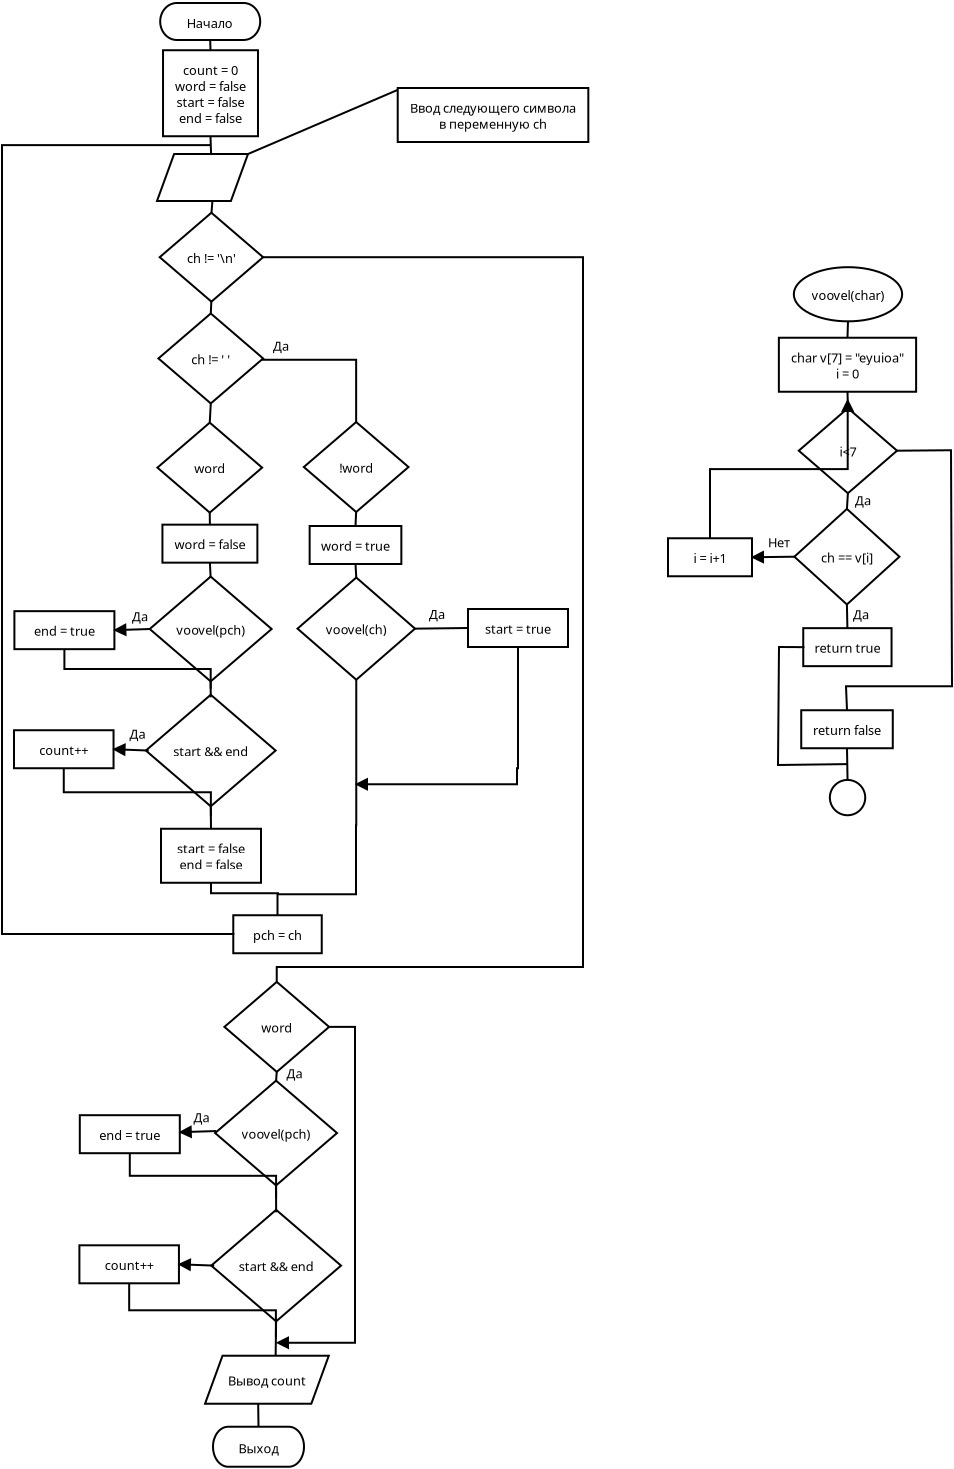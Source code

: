 <?xml version="1.0" encoding="UTF-8"?>
<dia:diagram xmlns:dia="http://www.lysator.liu.se/~alla/dia/">
  <dia:layer name="Background" visible="true" active="true">
    <dia:object type="Flowchart - Terminal" version="1" id="O0">
      <dia:attribute name="obj_pos">
        <dia:point val="12.9,0.85"/>
      </dia:attribute>
      <dia:attribute name="obj_bb">
        <dia:rectangle val="12.85,0.8;17.95,2.75"/>
      </dia:attribute>
      <dia:attribute name="meta">
        <dia:composite type="dict"/>
      </dia:attribute>
      <dia:attribute name="elem_corner">
        <dia:point val="12.9,0.85"/>
      </dia:attribute>
      <dia:attribute name="elem_width">
        <dia:real val="5.0"/>
      </dia:attribute>
      <dia:attribute name="elem_height">
        <dia:real val="1.85"/>
      </dia:attribute>
      <dia:attribute name="line_width">
        <dia:real val="0.1"/>
      </dia:attribute>
      <dia:attribute name="line_colour">
        <dia:color val="#000000"/>
      </dia:attribute>
      <dia:attribute name="fill_colour">
        <dia:color val="#ffffff"/>
      </dia:attribute>
      <dia:attribute name="show_background">
        <dia:boolean val="true"/>
      </dia:attribute>
      <dia:attribute name="line_style">
        <dia:enum val="0"/>
        <dia:real val="1"/>
      </dia:attribute>
      <dia:attribute name="padding">
        <dia:real val="0.1"/>
      </dia:attribute>
      <dia:attribute name="text">
        <dia:composite type="text">
          <dia:attribute name="string">
            <dia:string>#Начало#</dia:string>
          </dia:attribute>
          <dia:attribute name="font">
            <dia:font family="sans" style="0" name="Helvetica"/>
          </dia:attribute>
          <dia:attribute name="height">
            <dia:real val="0.8"/>
          </dia:attribute>
          <dia:attribute name="pos">
            <dia:point val="15.4,1.975"/>
          </dia:attribute>
          <dia:attribute name="color">
            <dia:color val="#000000"/>
          </dia:attribute>
          <dia:attribute name="alignment">
            <dia:enum val="1"/>
          </dia:attribute>
        </dia:composite>
      </dia:attribute>
      <dia:attribute name="flip_horizontal">
        <dia:boolean val="false"/>
      </dia:attribute>
      <dia:attribute name="flip_vertical">
        <dia:boolean val="false"/>
      </dia:attribute>
      <dia:attribute name="subscale">
        <dia:real val="1"/>
      </dia:attribute>
    </dia:object>
    <dia:object type="Flowchart - Parallelogram" version="0" id="O1">
      <dia:attribute name="obj_pos">
        <dia:point val="12.74,8.4"/>
      </dia:attribute>
      <dia:attribute name="obj_bb">
        <dia:rectangle val="12.69,8.35;17.34,10.8"/>
      </dia:attribute>
      <dia:attribute name="elem_corner">
        <dia:point val="12.74,8.4"/>
      </dia:attribute>
      <dia:attribute name="elem_width">
        <dia:real val="4.55"/>
      </dia:attribute>
      <dia:attribute name="elem_height">
        <dia:real val="2.35"/>
      </dia:attribute>
      <dia:attribute name="show_background">
        <dia:boolean val="true"/>
      </dia:attribute>
      <dia:attribute name="shear_angle">
        <dia:real val="70"/>
      </dia:attribute>
      <dia:attribute name="padding">
        <dia:real val="0.5"/>
      </dia:attribute>
      <dia:attribute name="text">
        <dia:composite type="text">
          <dia:attribute name="string">
            <dia:string>##</dia:string>
          </dia:attribute>
          <dia:attribute name="font">
            <dia:font family="sans" style="0" name="Helvetica"/>
          </dia:attribute>
          <dia:attribute name="height">
            <dia:real val="0.8"/>
          </dia:attribute>
          <dia:attribute name="pos">
            <dia:point val="15.015,9.755"/>
          </dia:attribute>
          <dia:attribute name="color">
            <dia:color val="#000000"/>
          </dia:attribute>
          <dia:attribute name="alignment">
            <dia:enum val="1"/>
          </dia:attribute>
        </dia:composite>
      </dia:attribute>
    </dia:object>
    <dia:object type="Standard - Line" version="0" id="O2">
      <dia:attribute name="obj_pos">
        <dia:point val="17.29,8.4"/>
      </dia:attribute>
      <dia:attribute name="obj_bb">
        <dia:rectangle val="17.224,5.034;25.058,8.466"/>
      </dia:attribute>
      <dia:attribute name="conn_endpoints">
        <dia:point val="17.29,8.4"/>
        <dia:point val="24.992,5.1"/>
      </dia:attribute>
      <dia:attribute name="numcp">
        <dia:int val="1"/>
      </dia:attribute>
      <dia:connections>
        <dia:connection handle="0" to="O1" connection="4"/>
        <dia:connection handle="1" to="O3" connection="0"/>
      </dia:connections>
    </dia:object>
    <dia:object type="Flowchart - Box" version="0" id="O3">
      <dia:attribute name="obj_pos">
        <dia:point val="24.992,5.1"/>
      </dia:attribute>
      <dia:attribute name="obj_bb">
        <dia:rectangle val="24.942,5.05;34.14,7.85"/>
      </dia:attribute>
      <dia:attribute name="elem_corner">
        <dia:point val="24.992,5.1"/>
      </dia:attribute>
      <dia:attribute name="elem_width">
        <dia:real val="9.098"/>
      </dia:attribute>
      <dia:attribute name="elem_height">
        <dia:real val="2.7"/>
      </dia:attribute>
      <dia:attribute name="border_width">
        <dia:real val="0.1"/>
      </dia:attribute>
      <dia:attribute name="show_background">
        <dia:boolean val="true"/>
      </dia:attribute>
      <dia:attribute name="padding">
        <dia:real val="0.5"/>
      </dia:attribute>
      <dia:attribute name="text">
        <dia:composite type="text">
          <dia:attribute name="string">
            <dia:string>#Ввод следующего символа
в переменную ch#</dia:string>
          </dia:attribute>
          <dia:attribute name="font">
            <dia:font family="sans" style="0" name="Helvetica"/>
          </dia:attribute>
          <dia:attribute name="height">
            <dia:real val="0.8"/>
          </dia:attribute>
          <dia:attribute name="pos">
            <dia:point val="29.541,6.23"/>
          </dia:attribute>
          <dia:attribute name="color">
            <dia:color val="#000000"/>
          </dia:attribute>
          <dia:attribute name="alignment">
            <dia:enum val="1"/>
          </dia:attribute>
        </dia:composite>
      </dia:attribute>
    </dia:object>
    <dia:object type="Flowchart - Diamond" version="0" id="O4">
      <dia:attribute name="obj_pos">
        <dia:point val="12.941,11.395"/>
      </dia:attribute>
      <dia:attribute name="obj_bb">
        <dia:rectangle val="12.891,11.345;18.028,15.774"/>
      </dia:attribute>
      <dia:attribute name="elem_corner">
        <dia:point val="12.941,11.395"/>
      </dia:attribute>
      <dia:attribute name="elem_width">
        <dia:real val="5.037"/>
      </dia:attribute>
      <dia:attribute name="elem_height">
        <dia:real val="4.329"/>
      </dia:attribute>
      <dia:attribute name="border_width">
        <dia:real val="0.1"/>
      </dia:attribute>
      <dia:attribute name="show_background">
        <dia:boolean val="true"/>
      </dia:attribute>
      <dia:attribute name="padding">
        <dia:real val="0.354"/>
      </dia:attribute>
      <dia:attribute name="text">
        <dia:composite type="text">
          <dia:attribute name="string">
            <dia:string>#ch != '\n'#</dia:string>
          </dia:attribute>
          <dia:attribute name="font">
            <dia:font family="sans" style="0" name="Helvetica"/>
          </dia:attribute>
          <dia:attribute name="height">
            <dia:real val="0.8"/>
          </dia:attribute>
          <dia:attribute name="pos">
            <dia:point val="15.46,13.74"/>
          </dia:attribute>
          <dia:attribute name="color">
            <dia:color val="#000000"/>
          </dia:attribute>
          <dia:attribute name="alignment">
            <dia:enum val="1"/>
          </dia:attribute>
        </dia:composite>
      </dia:attribute>
    </dia:object>
    <dia:object type="Flowchart - Diamond" version="0" id="O5">
      <dia:attribute name="obj_pos">
        <dia:point val="12.811,16.373"/>
      </dia:attribute>
      <dia:attribute name="obj_bb">
        <dia:rectangle val="12.761,16.323;18.096,20.921"/>
      </dia:attribute>
      <dia:attribute name="elem_corner">
        <dia:point val="12.811,16.373"/>
      </dia:attribute>
      <dia:attribute name="elem_width">
        <dia:real val="5.235"/>
      </dia:attribute>
      <dia:attribute name="elem_height">
        <dia:real val="4.499"/>
      </dia:attribute>
      <dia:attribute name="border_width">
        <dia:real val="0.1"/>
      </dia:attribute>
      <dia:attribute name="show_background">
        <dia:boolean val="true"/>
      </dia:attribute>
      <dia:attribute name="padding">
        <dia:real val="0.354"/>
      </dia:attribute>
      <dia:attribute name="text">
        <dia:composite type="text">
          <dia:attribute name="string">
            <dia:string>#ch != ' '#</dia:string>
          </dia:attribute>
          <dia:attribute name="font">
            <dia:font family="sans" style="0" name="Helvetica"/>
          </dia:attribute>
          <dia:attribute name="height">
            <dia:real val="0.8"/>
          </dia:attribute>
          <dia:attribute name="pos">
            <dia:point val="15.429,18.802"/>
          </dia:attribute>
          <dia:attribute name="color">
            <dia:color val="#000000"/>
          </dia:attribute>
          <dia:attribute name="alignment">
            <dia:enum val="1"/>
          </dia:attribute>
        </dia:composite>
      </dia:attribute>
    </dia:object>
    <dia:object type="Flowchart - Box" version="0" id="O6">
      <dia:attribute name="obj_pos">
        <dia:point val="13.133,3.212"/>
      </dia:attribute>
      <dia:attribute name="obj_bb">
        <dia:rectangle val="13.083,3.163;17.748,7.562"/>
      </dia:attribute>
      <dia:attribute name="elem_corner">
        <dia:point val="13.133,3.212"/>
      </dia:attribute>
      <dia:attribute name="elem_width">
        <dia:real val="4.565"/>
      </dia:attribute>
      <dia:attribute name="elem_height">
        <dia:real val="4.3"/>
      </dia:attribute>
      <dia:attribute name="show_background">
        <dia:boolean val="true"/>
      </dia:attribute>
      <dia:attribute name="padding">
        <dia:real val="0.5"/>
      </dia:attribute>
      <dia:attribute name="text">
        <dia:composite type="text">
          <dia:attribute name="string">
            <dia:string>#count = 0
word = false
start = false
end = false#</dia:string>
          </dia:attribute>
          <dia:attribute name="font">
            <dia:font family="sans" style="0" name="Helvetica"/>
          </dia:attribute>
          <dia:attribute name="height">
            <dia:real val="0.8"/>
          </dia:attribute>
          <dia:attribute name="pos">
            <dia:point val="15.415,4.343"/>
          </dia:attribute>
          <dia:attribute name="color">
            <dia:color val="#000000"/>
          </dia:attribute>
          <dia:attribute name="alignment">
            <dia:enum val="1"/>
          </dia:attribute>
        </dia:composite>
      </dia:attribute>
    </dia:object>
    <dia:group>
      <dia:group>
        <dia:object type="Flowchart - Ellipse" version="0" id="O7">
          <dia:attribute name="obj_pos">
            <dia:point val="44.636,14.086"/>
          </dia:attribute>
          <dia:attribute name="obj_bb">
            <dia:rectangle val="44.587,14.036;49.994,16.789"/>
          </dia:attribute>
          <dia:attribute name="elem_corner">
            <dia:point val="44.636,14.086"/>
          </dia:attribute>
          <dia:attribute name="elem_width">
            <dia:real val="5.307"/>
          </dia:attribute>
          <dia:attribute name="elem_height">
            <dia:real val="2.654"/>
          </dia:attribute>
          <dia:attribute name="show_background">
            <dia:boolean val="true"/>
          </dia:attribute>
          <dia:attribute name="padding">
            <dia:real val="0.354"/>
          </dia:attribute>
          <dia:attribute name="text">
            <dia:composite type="text">
              <dia:attribute name="string">
                <dia:string>#voovel(char)#</dia:string>
              </dia:attribute>
              <dia:attribute name="font">
                <dia:font family="sans" style="0" name="Helvetica"/>
              </dia:attribute>
              <dia:attribute name="height">
                <dia:real val="0.8"/>
              </dia:attribute>
              <dia:attribute name="pos">
                <dia:point val="47.29,15.592"/>
              </dia:attribute>
              <dia:attribute name="color">
                <dia:color val="#000000"/>
              </dia:attribute>
              <dia:attribute name="alignment">
                <dia:enum val="1"/>
              </dia:attribute>
            </dia:composite>
          </dia:attribute>
        </dia:object>
        <dia:object type="Flowchart - Box" version="0" id="O8">
          <dia:attribute name="obj_pos">
            <dia:point val="43.956,17.587"/>
          </dia:attribute>
          <dia:attribute name="obj_bb">
            <dia:rectangle val="43.906,17.538;50.624,20.337"/>
          </dia:attribute>
          <dia:attribute name="elem_corner">
            <dia:point val="43.956,17.587"/>
          </dia:attribute>
          <dia:attribute name="elem_width">
            <dia:real val="6.617"/>
          </dia:attribute>
          <dia:attribute name="elem_height">
            <dia:real val="2.7"/>
          </dia:attribute>
          <dia:attribute name="show_background">
            <dia:boolean val="true"/>
          </dia:attribute>
          <dia:attribute name="padding">
            <dia:real val="0.5"/>
          </dia:attribute>
          <dia:attribute name="text">
            <dia:composite type="text">
              <dia:attribute name="string">
                <dia:string>#char v[7] = "eyuioa"
i = 0#</dia:string>
              </dia:attribute>
              <dia:attribute name="font">
                <dia:font family="sans" style="0" name="Helvetica"/>
              </dia:attribute>
              <dia:attribute name="height">
                <dia:real val="0.8"/>
              </dia:attribute>
              <dia:attribute name="pos">
                <dia:point val="47.265,18.718"/>
              </dia:attribute>
              <dia:attribute name="color">
                <dia:color val="#000000"/>
              </dia:attribute>
              <dia:attribute name="alignment">
                <dia:enum val="1"/>
              </dia:attribute>
            </dia:composite>
          </dia:attribute>
        </dia:object>
        <dia:object type="Flowchart - Diamond" version="0" id="O9">
          <dia:attribute name="obj_pos">
            <dia:point val="44.829,21.107"/>
          </dia:attribute>
          <dia:attribute name="obj_bb">
            <dia:rectangle val="44.779,21.057;49.79,25.413"/>
          </dia:attribute>
          <dia:attribute name="elem_corner">
            <dia:point val="44.829,21.107"/>
          </dia:attribute>
          <dia:attribute name="elem_width">
            <dia:real val="4.911"/>
          </dia:attribute>
          <dia:attribute name="elem_height">
            <dia:real val="4.255"/>
          </dia:attribute>
          <dia:attribute name="show_background">
            <dia:boolean val="true"/>
          </dia:attribute>
          <dia:attribute name="padding">
            <dia:real val="0.354"/>
          </dia:attribute>
          <dia:attribute name="text">
            <dia:composite type="text">
              <dia:attribute name="string">
                <dia:string>#i&lt;7#</dia:string>
              </dia:attribute>
              <dia:attribute name="font">
                <dia:font family="sans" style="0" name="Helvetica"/>
              </dia:attribute>
              <dia:attribute name="height">
                <dia:real val="0.8"/>
              </dia:attribute>
              <dia:attribute name="pos">
                <dia:point val="47.285,23.415"/>
              </dia:attribute>
              <dia:attribute name="color">
                <dia:color val="#000000"/>
              </dia:attribute>
              <dia:attribute name="alignment">
                <dia:enum val="1"/>
              </dia:attribute>
            </dia:composite>
          </dia:attribute>
        </dia:object>
        <dia:object type="Flowchart - Box" version="0" id="O10">
          <dia:attribute name="obj_pos">
            <dia:point val="38.29,27.613"/>
          </dia:attribute>
          <dia:attribute name="obj_bb">
            <dia:rectangle val="38.24,27.562;42.54,29.562"/>
          </dia:attribute>
          <dia:attribute name="elem_corner">
            <dia:point val="38.29,27.613"/>
          </dia:attribute>
          <dia:attribute name="elem_width">
            <dia:real val="4.2"/>
          </dia:attribute>
          <dia:attribute name="elem_height">
            <dia:real val="1.9"/>
          </dia:attribute>
          <dia:attribute name="show_background">
            <dia:boolean val="true"/>
          </dia:attribute>
          <dia:attribute name="padding">
            <dia:real val="0.5"/>
          </dia:attribute>
          <dia:attribute name="text">
            <dia:composite type="text">
              <dia:attribute name="string">
                <dia:string>#i = i+1#</dia:string>
              </dia:attribute>
              <dia:attribute name="font">
                <dia:font family="sans" style="0" name="Helvetica"/>
              </dia:attribute>
              <dia:attribute name="height">
                <dia:real val="0.8"/>
              </dia:attribute>
              <dia:attribute name="pos">
                <dia:point val="40.39,28.742"/>
              </dia:attribute>
              <dia:attribute name="color">
                <dia:color val="#000000"/>
              </dia:attribute>
              <dia:attribute name="alignment">
                <dia:enum val="1"/>
              </dia:attribute>
            </dia:composite>
          </dia:attribute>
        </dia:object>
        <dia:object type="Flowchart - Diamond" version="0" id="O11">
          <dia:attribute name="obj_pos">
            <dia:point val="44.649,26.184"/>
          </dia:attribute>
          <dia:attribute name="obj_bb">
            <dia:rectangle val="44.599,26.134;49.871,30.936"/>
          </dia:attribute>
          <dia:attribute name="elem_corner">
            <dia:point val="44.649,26.184"/>
          </dia:attribute>
          <dia:attribute name="elem_width">
            <dia:real val="5.172"/>
          </dia:attribute>
          <dia:attribute name="elem_height">
            <dia:real val="4.702"/>
          </dia:attribute>
          <dia:attribute name="show_background">
            <dia:boolean val="true"/>
          </dia:attribute>
          <dia:attribute name="padding">
            <dia:real val="0.354"/>
          </dia:attribute>
          <dia:attribute name="text">
            <dia:composite type="text">
              <dia:attribute name="string">
                <dia:string>#ch == v[i]#</dia:string>
              </dia:attribute>
              <dia:attribute name="font">
                <dia:font family="sans" style="0" name="Helvetica"/>
              </dia:attribute>
              <dia:attribute name="height">
                <dia:real val="0.8"/>
              </dia:attribute>
              <dia:attribute name="pos">
                <dia:point val="47.235,28.715"/>
              </dia:attribute>
              <dia:attribute name="color">
                <dia:color val="#000000"/>
              </dia:attribute>
              <dia:attribute name="alignment">
                <dia:enum val="1"/>
              </dia:attribute>
            </dia:composite>
          </dia:attribute>
        </dia:object>
        <dia:object type="Standard - Line" version="0" id="O12">
          <dia:attribute name="obj_pos">
            <dia:point val="44.649,28.535"/>
          </dia:attribute>
          <dia:attribute name="obj_bb">
            <dia:rectangle val="42.378,28.225;44.699,28.886"/>
          </dia:attribute>
          <dia:attribute name="conn_endpoints">
            <dia:point val="44.649,28.535"/>
            <dia:point val="42.49,28.562"/>
          </dia:attribute>
          <dia:attribute name="numcp">
            <dia:int val="1"/>
          </dia:attribute>
          <dia:attribute name="end_arrow">
            <dia:enum val="3"/>
          </dia:attribute>
          <dia:attribute name="end_arrow_length">
            <dia:real val="0.5"/>
          </dia:attribute>
          <dia:attribute name="end_arrow_width">
            <dia:real val="0.5"/>
          </dia:attribute>
          <dia:connections>
            <dia:connection handle="0" to="O11" connection="12"/>
            <dia:connection handle="1" to="O10" connection="8"/>
          </dia:connections>
        </dia:object>
        <dia:object type="Standard - Line" version="0" id="O13">
          <dia:attribute name="obj_pos">
            <dia:point val="47.29,16.739"/>
          </dia:attribute>
          <dia:attribute name="obj_bb">
            <dia:rectangle val="47.214,16.688;47.342,17.639"/>
          </dia:attribute>
          <dia:attribute name="conn_endpoints">
            <dia:point val="47.29,16.739"/>
            <dia:point val="47.265,17.587"/>
          </dia:attribute>
          <dia:attribute name="numcp">
            <dia:int val="1"/>
          </dia:attribute>
          <dia:connections>
            <dia:connection handle="0" to="O7" connection="12"/>
            <dia:connection handle="1" to="O8" connection="2"/>
          </dia:connections>
        </dia:object>
        <dia:object type="Standard - Line" version="0" id="O14">
          <dia:attribute name="obj_pos">
            <dia:point val="47.265,20.288"/>
          </dia:attribute>
          <dia:attribute name="obj_bb">
            <dia:rectangle val="47.214,20.236;47.336,21.158"/>
          </dia:attribute>
          <dia:attribute name="conn_endpoints">
            <dia:point val="47.265,20.288"/>
            <dia:point val="47.285,21.107"/>
          </dia:attribute>
          <dia:attribute name="numcp">
            <dia:int val="1"/>
          </dia:attribute>
          <dia:connections>
            <dia:connection handle="0" to="O8" connection="13"/>
            <dia:connection handle="1" to="O9" connection="0"/>
          </dia:connections>
        </dia:object>
        <dia:object type="Standard - Line" version="0" id="O15">
          <dia:attribute name="obj_pos">
            <dia:point val="47.285,25.363"/>
          </dia:attribute>
          <dia:attribute name="obj_bb">
            <dia:rectangle val="47.182,25.31;47.338,26.237"/>
          </dia:attribute>
          <dia:attribute name="conn_endpoints">
            <dia:point val="47.285,25.363"/>
            <dia:point val="47.235,26.184"/>
          </dia:attribute>
          <dia:attribute name="numcp">
            <dia:int val="1"/>
          </dia:attribute>
          <dia:connections>
            <dia:connection handle="0" to="O9" connection="8"/>
            <dia:connection handle="1" to="O11" connection="0"/>
          </dia:connections>
        </dia:object>
        <dia:object type="Standard - ZigZagLine" version="1" id="O16">
          <dia:attribute name="obj_pos">
            <dia:point val="40.39,27.613"/>
          </dia:attribute>
          <dia:attribute name="obj_bb">
            <dia:rectangle val="40.34,20.366;47.387,27.663"/>
          </dia:attribute>
          <dia:attribute name="orth_points">
            <dia:point val="40.39,27.613"/>
            <dia:point val="40.39,20.697"/>
            <dia:point val="47.275,20.697"/>
          </dia:attribute>
          <dia:attribute name="orth_orient">
            <dia:enum val="1"/>
            <dia:enum val="0"/>
          </dia:attribute>
          <dia:attribute name="autorouting">
            <dia:boolean val="true"/>
          </dia:attribute>
          <dia:attribute name="end_arrow">
            <dia:enum val="3"/>
          </dia:attribute>
          <dia:attribute name="end_arrow_length">
            <dia:real val="0.5"/>
          </dia:attribute>
          <dia:attribute name="end_arrow_width">
            <dia:real val="0.5"/>
          </dia:attribute>
          <dia:connections>
            <dia:connection handle="0" to="O10" connection="2"/>
            <dia:connection handle="1" to="O14" connection="0"/>
          </dia:connections>
        </dia:object>
        <dia:object type="Standard - Text" version="1" id="O17">
          <dia:attribute name="obj_pos">
            <dia:point val="43.29,28.062"/>
          </dia:attribute>
          <dia:attribute name="obj_bb">
            <dia:rectangle val="43.29,27.483;44.38,28.198"/>
          </dia:attribute>
          <dia:attribute name="text">
            <dia:composite type="text">
              <dia:attribute name="string">
                <dia:string>#Нет#</dia:string>
              </dia:attribute>
              <dia:attribute name="font">
                <dia:font family="sans" style="0" name="Helvetica"/>
              </dia:attribute>
              <dia:attribute name="height">
                <dia:real val="0.8"/>
              </dia:attribute>
              <dia:attribute name="pos">
                <dia:point val="43.29,28.062"/>
              </dia:attribute>
              <dia:attribute name="color">
                <dia:color val="#000000"/>
              </dia:attribute>
              <dia:attribute name="alignment">
                <dia:enum val="0"/>
              </dia:attribute>
            </dia:composite>
          </dia:attribute>
          <dia:attribute name="valign">
            <dia:enum val="3"/>
          </dia:attribute>
        </dia:object>
        <dia:object type="Standard - Text" version="1" id="O18">
          <dia:attribute name="obj_pos">
            <dia:point val="47.64,25.962"/>
          </dia:attribute>
          <dia:attribute name="obj_bb">
            <dia:rectangle val="47.64,25.383;48.428,26.098"/>
          </dia:attribute>
          <dia:attribute name="text">
            <dia:composite type="text">
              <dia:attribute name="string">
                <dia:string>#Да#</dia:string>
              </dia:attribute>
              <dia:attribute name="font">
                <dia:font family="sans" style="0" name="Helvetica"/>
              </dia:attribute>
              <dia:attribute name="height">
                <dia:real val="0.8"/>
              </dia:attribute>
              <dia:attribute name="pos">
                <dia:point val="47.64,25.962"/>
              </dia:attribute>
              <dia:attribute name="color">
                <dia:color val="#000000"/>
              </dia:attribute>
              <dia:attribute name="alignment">
                <dia:enum val="0"/>
              </dia:attribute>
            </dia:composite>
          </dia:attribute>
          <dia:attribute name="valign">
            <dia:enum val="3"/>
          </dia:attribute>
        </dia:object>
        <dia:object type="Flowchart - Box" version="0" id="O19">
          <dia:attribute name="obj_pos">
            <dia:point val="45.09,36.212"/>
          </dia:attribute>
          <dia:attribute name="obj_bb">
            <dia:rectangle val="45.04,36.163;49.44,38.163"/>
          </dia:attribute>
          <dia:attribute name="elem_corner">
            <dia:point val="45.09,36.212"/>
          </dia:attribute>
          <dia:attribute name="elem_width">
            <dia:real val="4.3"/>
          </dia:attribute>
          <dia:attribute name="elem_height">
            <dia:real val="1.9"/>
          </dia:attribute>
          <dia:attribute name="show_background">
            <dia:boolean val="true"/>
          </dia:attribute>
          <dia:attribute name="padding">
            <dia:real val="0.5"/>
          </dia:attribute>
          <dia:attribute name="text">
            <dia:composite type="text">
              <dia:attribute name="string">
                <dia:string>#return false#</dia:string>
              </dia:attribute>
              <dia:attribute name="font">
                <dia:font family="sans" style="0" name="Helvetica"/>
              </dia:attribute>
              <dia:attribute name="height">
                <dia:real val="0.8"/>
              </dia:attribute>
              <dia:attribute name="pos">
                <dia:point val="47.24,37.343"/>
              </dia:attribute>
              <dia:attribute name="color">
                <dia:color val="#000000"/>
              </dia:attribute>
              <dia:attribute name="alignment">
                <dia:enum val="1"/>
              </dia:attribute>
            </dia:composite>
          </dia:attribute>
        </dia:object>
        <dia:object type="Flowchart - Box" version="0" id="O20">
          <dia:attribute name="obj_pos">
            <dia:point val="45.11,32.108"/>
          </dia:attribute>
          <dia:attribute name="obj_bb">
            <dia:rectangle val="45.06,32.057;49.46,34.057"/>
          </dia:attribute>
          <dia:attribute name="elem_corner">
            <dia:point val="45.11,32.108"/>
          </dia:attribute>
          <dia:attribute name="elem_width">
            <dia:real val="4.3"/>
          </dia:attribute>
          <dia:attribute name="elem_height">
            <dia:real val="1.9"/>
          </dia:attribute>
          <dia:attribute name="show_background">
            <dia:boolean val="true"/>
          </dia:attribute>
          <dia:attribute name="padding">
            <dia:real val="0.5"/>
          </dia:attribute>
          <dia:attribute name="text">
            <dia:composite type="text">
              <dia:attribute name="string">
                <dia:string>#return true#</dia:string>
              </dia:attribute>
              <dia:attribute name="font">
                <dia:font family="sans" style="0" name="Helvetica"/>
              </dia:attribute>
              <dia:attribute name="height">
                <dia:real val="0.8"/>
              </dia:attribute>
              <dia:attribute name="pos">
                <dia:point val="47.26,33.237"/>
              </dia:attribute>
              <dia:attribute name="color">
                <dia:color val="#000000"/>
              </dia:attribute>
              <dia:attribute name="alignment">
                <dia:enum val="1"/>
              </dia:attribute>
            </dia:composite>
          </dia:attribute>
        </dia:object>
        <dia:object type="Standard - Line" version="0" id="O21">
          <dia:attribute name="obj_pos">
            <dia:point val="47.235,30.886"/>
          </dia:attribute>
          <dia:attribute name="obj_bb">
            <dia:rectangle val="47.184,30.835;47.311,32.158"/>
          </dia:attribute>
          <dia:attribute name="conn_endpoints">
            <dia:point val="47.235,30.886"/>
            <dia:point val="47.26,32.108"/>
          </dia:attribute>
          <dia:attribute name="numcp">
            <dia:int val="1"/>
          </dia:attribute>
          <dia:connections>
            <dia:connection handle="0" to="O11" connection="8"/>
            <dia:connection handle="1" to="O20" connection="2"/>
          </dia:connections>
        </dia:object>
        <dia:object type="Standard - Text" version="1" id="O22">
          <dia:attribute name="obj_pos">
            <dia:point val="47.54,31.663"/>
          </dia:attribute>
          <dia:attribute name="obj_bb">
            <dia:rectangle val="47.54,31.082;48.328,31.797"/>
          </dia:attribute>
          <dia:attribute name="text">
            <dia:composite type="text">
              <dia:attribute name="string">
                <dia:string>#Да#</dia:string>
              </dia:attribute>
              <dia:attribute name="font">
                <dia:font family="sans" style="0" name="Helvetica"/>
              </dia:attribute>
              <dia:attribute name="height">
                <dia:real val="0.8"/>
              </dia:attribute>
              <dia:attribute name="pos">
                <dia:point val="47.54,31.663"/>
              </dia:attribute>
              <dia:attribute name="color">
                <dia:color val="#000000"/>
              </dia:attribute>
              <dia:attribute name="alignment">
                <dia:enum val="0"/>
              </dia:attribute>
            </dia:composite>
          </dia:attribute>
          <dia:attribute name="valign">
            <dia:enum val="3"/>
          </dia:attribute>
        </dia:object>
        <dia:object type="Standard - PolyLine" version="0" id="O23">
          <dia:attribute name="obj_pos">
            <dia:point val="49.74,23.235"/>
          </dia:attribute>
          <dia:attribute name="obj_bb">
            <dia:rectangle val="47.138,23.162;52.54,36.264"/>
          </dia:attribute>
          <dia:attribute name="poly_points">
            <dia:point val="49.74,23.235"/>
            <dia:point val="52.44,23.212"/>
            <dia:point val="52.49,35.013"/>
            <dia:point val="47.19,35.013"/>
            <dia:point val="47.24,36.212"/>
          </dia:attribute>
          <dia:connections>
            <dia:connection handle="0" to="O9" connection="4"/>
            <dia:connection handle="4" to="O19" connection="2"/>
          </dia:connections>
        </dia:object>
      </dia:group>
      <dia:object type="Flowchart - Ellipse" version="0" id="O24">
        <dia:attribute name="obj_pos">
          <dia:point val="46.383,39.697"/>
        </dia:attribute>
        <dia:attribute name="obj_bb">
          <dia:rectangle val="46.333,39.647;48.202,41.511"/>
        </dia:attribute>
        <dia:attribute name="elem_corner">
          <dia:point val="46.383,39.697"/>
        </dia:attribute>
        <dia:attribute name="elem_width">
          <dia:real val="1.768"/>
        </dia:attribute>
        <dia:attribute name="elem_height">
          <dia:real val="1.765"/>
        </dia:attribute>
        <dia:attribute name="show_background">
          <dia:boolean val="true"/>
        </dia:attribute>
        <dia:attribute name="padding">
          <dia:real val="0.354"/>
        </dia:attribute>
        <dia:attribute name="text">
          <dia:composite type="text">
            <dia:attribute name="string">
              <dia:string>##</dia:string>
            </dia:attribute>
            <dia:attribute name="font">
              <dia:font family="sans" style="0" name="Helvetica"/>
            </dia:attribute>
            <dia:attribute name="height">
              <dia:real val="0.8"/>
            </dia:attribute>
            <dia:attribute name="pos">
              <dia:point val="47.267,40.759"/>
            </dia:attribute>
            <dia:attribute name="color">
              <dia:color val="#000000"/>
            </dia:attribute>
            <dia:attribute name="alignment">
              <dia:enum val="1"/>
            </dia:attribute>
          </dia:composite>
        </dia:attribute>
      </dia:object>
      <dia:object type="Standard - PolyLine" version="0" id="O25">
        <dia:attribute name="obj_pos">
          <dia:point val="45.11,33.057"/>
        </dia:attribute>
        <dia:attribute name="obj_bb">
          <dia:rectangle val="43.74,33.0;47.304,39.001"/>
        </dia:attribute>
        <dia:attribute name="poly_points">
          <dia:point val="45.11,33.057"/>
          <dia:point val="43.84,33.05"/>
          <dia:point val="43.79,38.95"/>
          <dia:point val="47.254,38.905"/>
        </dia:attribute>
        <dia:connections>
          <dia:connection handle="3" to="O26" connection="0"/>
        </dia:connections>
      </dia:object>
      <dia:object type="Standard - Line" version="0" id="O26">
        <dia:attribute name="obj_pos">
          <dia:point val="47.24,38.112"/>
        </dia:attribute>
        <dia:attribute name="obj_bb">
          <dia:rectangle val="47.189,38.062;47.318,39.748"/>
        </dia:attribute>
        <dia:attribute name="conn_endpoints">
          <dia:point val="47.24,38.112"/>
          <dia:point val="47.267,39.697"/>
        </dia:attribute>
        <dia:attribute name="numcp">
          <dia:int val="1"/>
        </dia:attribute>
        <dia:connections>
          <dia:connection handle="1" to="O24" connection="4"/>
        </dia:connections>
      </dia:object>
    </dia:group>
    <dia:object type="Standard - ZigZagLine" version="1" id="O27">
      <dia:attribute name="obj_pos">
        <dia:point val="18.046,18.622"/>
      </dia:attribute>
      <dia:attribute name="obj_bb">
        <dia:rectangle val="17.996,18.572;22.747,21.852"/>
      </dia:attribute>
      <dia:attribute name="orth_points">
        <dia:point val="18.046,18.622"/>
        <dia:point val="18.046,18.688"/>
        <dia:point val="22.697,18.688"/>
        <dia:point val="22.697,21.802"/>
      </dia:attribute>
      <dia:attribute name="orth_orient">
        <dia:enum val="1"/>
        <dia:enum val="0"/>
        <dia:enum val="1"/>
      </dia:attribute>
      <dia:attribute name="autorouting">
        <dia:boolean val="false"/>
      </dia:attribute>
      <dia:connections>
        <dia:connection handle="0" to="O5" connection="4"/>
        <dia:connection handle="1" to="O30" connection="0"/>
      </dia:connections>
    </dia:object>
    <dia:object type="Standard - Text" version="1" id="O28">
      <dia:attribute name="obj_pos">
        <dia:point val="18.54,18.238"/>
      </dia:attribute>
      <dia:attribute name="obj_bb">
        <dia:rectangle val="18.54,17.657;19.328,18.372"/>
      </dia:attribute>
      <dia:attribute name="text">
        <dia:composite type="text">
          <dia:attribute name="string">
            <dia:string>#Да#</dia:string>
          </dia:attribute>
          <dia:attribute name="font">
            <dia:font family="sans" style="0" name="Helvetica"/>
          </dia:attribute>
          <dia:attribute name="height">
            <dia:real val="0.8"/>
          </dia:attribute>
          <dia:attribute name="pos">
            <dia:point val="18.54,18.238"/>
          </dia:attribute>
          <dia:attribute name="color">
            <dia:color val="#000000"/>
          </dia:attribute>
          <dia:attribute name="alignment">
            <dia:enum val="0"/>
          </dia:attribute>
        </dia:composite>
      </dia:attribute>
      <dia:attribute name="valign">
        <dia:enum val="3"/>
      </dia:attribute>
    </dia:object>
    <dia:object type="Flowchart - Diamond" version="0" id="O29">
      <dia:attribute name="obj_pos">
        <dia:point val="12.76,21.832"/>
      </dia:attribute>
      <dia:attribute name="obj_bb">
        <dia:rectangle val="12.71,21.782;18.045,26.381"/>
      </dia:attribute>
      <dia:attribute name="elem_corner">
        <dia:point val="12.76,21.832"/>
      </dia:attribute>
      <dia:attribute name="elem_width">
        <dia:real val="5.235"/>
      </dia:attribute>
      <dia:attribute name="elem_height">
        <dia:real val="4.499"/>
      </dia:attribute>
      <dia:attribute name="border_width">
        <dia:real val="0.1"/>
      </dia:attribute>
      <dia:attribute name="show_background">
        <dia:boolean val="true"/>
      </dia:attribute>
      <dia:attribute name="padding">
        <dia:real val="0.354"/>
      </dia:attribute>
      <dia:attribute name="text">
        <dia:composite type="text">
          <dia:attribute name="string">
            <dia:string>#word#</dia:string>
          </dia:attribute>
          <dia:attribute name="font">
            <dia:font family="sans" style="0" name="Helvetica"/>
          </dia:attribute>
          <dia:attribute name="height">
            <dia:real val="0.8"/>
          </dia:attribute>
          <dia:attribute name="pos">
            <dia:point val="15.377,24.262"/>
          </dia:attribute>
          <dia:attribute name="color">
            <dia:color val="#000000"/>
          </dia:attribute>
          <dia:attribute name="alignment">
            <dia:enum val="1"/>
          </dia:attribute>
        </dia:composite>
      </dia:attribute>
    </dia:object>
    <dia:object type="Flowchart - Diamond" version="0" id="O30">
      <dia:attribute name="obj_pos">
        <dia:point val="20.08,21.802"/>
      </dia:attribute>
      <dia:attribute name="obj_bb">
        <dia:rectangle val="20.03,21.753;25.365,26.351"/>
      </dia:attribute>
      <dia:attribute name="elem_corner">
        <dia:point val="20.08,21.802"/>
      </dia:attribute>
      <dia:attribute name="elem_width">
        <dia:real val="5.235"/>
      </dia:attribute>
      <dia:attribute name="elem_height">
        <dia:real val="4.499"/>
      </dia:attribute>
      <dia:attribute name="border_width">
        <dia:real val="0.1"/>
      </dia:attribute>
      <dia:attribute name="show_background">
        <dia:boolean val="true"/>
      </dia:attribute>
      <dia:attribute name="padding">
        <dia:real val="0.354"/>
      </dia:attribute>
      <dia:attribute name="text">
        <dia:composite type="text">
          <dia:attribute name="string">
            <dia:string>#!word#</dia:string>
          </dia:attribute>
          <dia:attribute name="font">
            <dia:font family="sans" style="0" name="Helvetica"/>
          </dia:attribute>
          <dia:attribute name="height">
            <dia:real val="0.8"/>
          </dia:attribute>
          <dia:attribute name="pos">
            <dia:point val="22.697,24.232"/>
          </dia:attribute>
          <dia:attribute name="color">
            <dia:color val="#000000"/>
          </dia:attribute>
          <dia:attribute name="alignment">
            <dia:enum val="1"/>
          </dia:attribute>
        </dia:composite>
      </dia:attribute>
    </dia:object>
    <dia:object type="Flowchart - Box" version="0" id="O31">
      <dia:attribute name="obj_pos">
        <dia:point val="20.49,27"/>
      </dia:attribute>
      <dia:attribute name="obj_bb">
        <dia:rectangle val="20.44,26.95;24.89,28.95"/>
      </dia:attribute>
      <dia:attribute name="elem_corner">
        <dia:point val="20.49,27"/>
      </dia:attribute>
      <dia:attribute name="elem_width">
        <dia:real val="4.35"/>
      </dia:attribute>
      <dia:attribute name="elem_height">
        <dia:real val="1.9"/>
      </dia:attribute>
      <dia:attribute name="show_background">
        <dia:boolean val="true"/>
      </dia:attribute>
      <dia:attribute name="padding">
        <dia:real val="0.5"/>
      </dia:attribute>
      <dia:attribute name="text">
        <dia:composite type="text">
          <dia:attribute name="string">
            <dia:string>#word = true#</dia:string>
          </dia:attribute>
          <dia:attribute name="font">
            <dia:font family="sans" style="0" name="Helvetica"/>
          </dia:attribute>
          <dia:attribute name="height">
            <dia:real val="0.8"/>
          </dia:attribute>
          <dia:attribute name="pos">
            <dia:point val="22.665,28.13"/>
          </dia:attribute>
          <dia:attribute name="color">
            <dia:color val="#000000"/>
          </dia:attribute>
          <dia:attribute name="alignment">
            <dia:enum val="1"/>
          </dia:attribute>
        </dia:composite>
      </dia:attribute>
    </dia:object>
    <dia:object type="Flowchart - Diamond" version="0" id="O32">
      <dia:attribute name="obj_pos">
        <dia:point val="19.765,29.577"/>
      </dia:attribute>
      <dia:attribute name="obj_bb">
        <dia:rectangle val="19.715,29.527;25.69,34.737"/>
      </dia:attribute>
      <dia:attribute name="elem_corner">
        <dia:point val="19.765,29.577"/>
      </dia:attribute>
      <dia:attribute name="elem_width">
        <dia:real val="5.875"/>
      </dia:attribute>
      <dia:attribute name="elem_height">
        <dia:real val="5.11"/>
      </dia:attribute>
      <dia:attribute name="border_width">
        <dia:real val="0.1"/>
      </dia:attribute>
      <dia:attribute name="show_background">
        <dia:boolean val="true"/>
      </dia:attribute>
      <dia:attribute name="padding">
        <dia:real val="0.354"/>
      </dia:attribute>
      <dia:attribute name="text">
        <dia:composite type="text">
          <dia:attribute name="string">
            <dia:string>#voovel(ch)#</dia:string>
          </dia:attribute>
          <dia:attribute name="font">
            <dia:font family="sans" style="0" name="Helvetica"/>
          </dia:attribute>
          <dia:attribute name="height">
            <dia:real val="0.8"/>
          </dia:attribute>
          <dia:attribute name="pos">
            <dia:point val="22.703,32.312"/>
          </dia:attribute>
          <dia:attribute name="color">
            <dia:color val="#000000"/>
          </dia:attribute>
          <dia:attribute name="alignment">
            <dia:enum val="1"/>
          </dia:attribute>
        </dia:composite>
      </dia:attribute>
    </dia:object>
    <dia:object type="Flowchart - Box" version="0" id="O33">
      <dia:attribute name="obj_pos">
        <dia:point val="28.29,31.15"/>
      </dia:attribute>
      <dia:attribute name="obj_bb">
        <dia:rectangle val="28.24,31.1;33.34,33.1"/>
      </dia:attribute>
      <dia:attribute name="elem_corner">
        <dia:point val="28.29,31.15"/>
      </dia:attribute>
      <dia:attribute name="elem_width">
        <dia:real val="5.0"/>
      </dia:attribute>
      <dia:attribute name="elem_height">
        <dia:real val="1.9"/>
      </dia:attribute>
      <dia:attribute name="show_background">
        <dia:boolean val="true"/>
      </dia:attribute>
      <dia:attribute name="padding">
        <dia:real val="0.5"/>
      </dia:attribute>
      <dia:attribute name="text">
        <dia:composite type="text">
          <dia:attribute name="string">
            <dia:string>#start = true#</dia:string>
          </dia:attribute>
          <dia:attribute name="font">
            <dia:font family="sans" style="0" name="Helvetica"/>
          </dia:attribute>
          <dia:attribute name="height">
            <dia:real val="0.8"/>
          </dia:attribute>
          <dia:attribute name="pos">
            <dia:point val="30.79,32.28"/>
          </dia:attribute>
          <dia:attribute name="color">
            <dia:color val="#000000"/>
          </dia:attribute>
          <dia:attribute name="alignment">
            <dia:enum val="1"/>
          </dia:attribute>
        </dia:composite>
      </dia:attribute>
    </dia:object>
    <dia:object type="Standard - Line" version="0" id="O34">
      <dia:attribute name="obj_pos">
        <dia:point val="25.64,32.133"/>
      </dia:attribute>
      <dia:attribute name="obj_bb">
        <dia:rectangle val="25.59,32.049;28.341,32.183"/>
      </dia:attribute>
      <dia:attribute name="conn_endpoints">
        <dia:point val="25.64,32.133"/>
        <dia:point val="28.29,32.1"/>
      </dia:attribute>
      <dia:attribute name="numcp">
        <dia:int val="1"/>
      </dia:attribute>
      <dia:connections>
        <dia:connection handle="0" to="O32" connection="4"/>
        <dia:connection handle="1" to="O33" connection="7"/>
      </dia:connections>
    </dia:object>
    <dia:object type="Standard - Text" version="1" id="O35">
      <dia:attribute name="obj_pos">
        <dia:point val="26.34,31.65"/>
      </dia:attribute>
      <dia:attribute name="obj_bb">
        <dia:rectangle val="26.34,31.07;27.128,31.785"/>
      </dia:attribute>
      <dia:attribute name="text">
        <dia:composite type="text">
          <dia:attribute name="string">
            <dia:string>#Да#</dia:string>
          </dia:attribute>
          <dia:attribute name="font">
            <dia:font family="sans" style="0" name="Helvetica"/>
          </dia:attribute>
          <dia:attribute name="height">
            <dia:real val="0.8"/>
          </dia:attribute>
          <dia:attribute name="pos">
            <dia:point val="26.34,31.65"/>
          </dia:attribute>
          <dia:attribute name="color">
            <dia:color val="#000000"/>
          </dia:attribute>
          <dia:attribute name="alignment">
            <dia:enum val="0"/>
          </dia:attribute>
        </dia:composite>
      </dia:attribute>
      <dia:attribute name="valign">
        <dia:enum val="3"/>
      </dia:attribute>
    </dia:object>
    <dia:object type="Standard - Line" version="0" id="O36">
      <dia:attribute name="obj_pos">
        <dia:point val="22.697,26.301"/>
      </dia:attribute>
      <dia:attribute name="obj_bb">
        <dia:rectangle val="22.613,26.249;22.75,27.052"/>
      </dia:attribute>
      <dia:attribute name="conn_endpoints">
        <dia:point val="22.697,26.301"/>
        <dia:point val="22.665,27"/>
      </dia:attribute>
      <dia:attribute name="numcp">
        <dia:int val="1"/>
      </dia:attribute>
      <dia:connections>
        <dia:connection handle="0" to="O30" connection="8"/>
        <dia:connection handle="1" to="O31" connection="2"/>
      </dia:connections>
    </dia:object>
    <dia:object type="Standard - Line" version="0" id="O37">
      <dia:attribute name="obj_pos">
        <dia:point val="22.665,28.9"/>
      </dia:attribute>
      <dia:attribute name="obj_bb">
        <dia:rectangle val="22.612,28.847;22.755,29.63"/>
      </dia:attribute>
      <dia:attribute name="conn_endpoints">
        <dia:point val="22.665,28.9"/>
        <dia:point val="22.703,29.577"/>
      </dia:attribute>
      <dia:attribute name="numcp">
        <dia:int val="1"/>
      </dia:attribute>
      <dia:connections>
        <dia:connection handle="0" to="O31" connection="13"/>
        <dia:connection handle="1" to="O32" connection="0"/>
      </dia:connections>
    </dia:object>
    <dia:object type="Flowchart - Box" version="0" id="O38">
      <dia:attribute name="obj_pos">
        <dia:point val="13.103,26.933"/>
      </dia:attribute>
      <dia:attribute name="obj_bb">
        <dia:rectangle val="13.053,26.883;17.718,28.883"/>
      </dia:attribute>
      <dia:attribute name="elem_corner">
        <dia:point val="13.103,26.933"/>
      </dia:attribute>
      <dia:attribute name="elem_width">
        <dia:real val="4.565"/>
      </dia:attribute>
      <dia:attribute name="elem_height">
        <dia:real val="1.9"/>
      </dia:attribute>
      <dia:attribute name="show_background">
        <dia:boolean val="true"/>
      </dia:attribute>
      <dia:attribute name="padding">
        <dia:real val="0.5"/>
      </dia:attribute>
      <dia:attribute name="text">
        <dia:composite type="text">
          <dia:attribute name="string">
            <dia:string>#word = false#</dia:string>
          </dia:attribute>
          <dia:attribute name="font">
            <dia:font family="sans" style="0" name="Helvetica"/>
          </dia:attribute>
          <dia:attribute name="height">
            <dia:real val="0.8"/>
          </dia:attribute>
          <dia:attribute name="pos">
            <dia:point val="15.385,28.062"/>
          </dia:attribute>
          <dia:attribute name="color">
            <dia:color val="#000000"/>
          </dia:attribute>
          <dia:attribute name="alignment">
            <dia:enum val="1"/>
          </dia:attribute>
        </dia:composite>
      </dia:attribute>
    </dia:object>
    <dia:object type="Flowchart - Diamond" version="0" id="O39">
      <dia:attribute name="obj_pos">
        <dia:point val="12.433,29.58"/>
      </dia:attribute>
      <dia:attribute name="obj_bb">
        <dia:rectangle val="12.383,29.53;18.462,34.769"/>
      </dia:attribute>
      <dia:attribute name="elem_corner">
        <dia:point val="12.433,29.58"/>
      </dia:attribute>
      <dia:attribute name="elem_width">
        <dia:real val="5.98"/>
      </dia:attribute>
      <dia:attribute name="elem_height">
        <dia:real val="5.139"/>
      </dia:attribute>
      <dia:attribute name="border_width">
        <dia:real val="0.1"/>
      </dia:attribute>
      <dia:attribute name="show_background">
        <dia:boolean val="true"/>
      </dia:attribute>
      <dia:attribute name="padding">
        <dia:real val="0.354"/>
      </dia:attribute>
      <dia:attribute name="text">
        <dia:composite type="text">
          <dia:attribute name="string">
            <dia:string>#voovel(pch)#</dia:string>
          </dia:attribute>
          <dia:attribute name="font">
            <dia:font family="sans" style="0" name="Helvetica"/>
          </dia:attribute>
          <dia:attribute name="height">
            <dia:real val="0.8"/>
          </dia:attribute>
          <dia:attribute name="pos">
            <dia:point val="15.422,32.329"/>
          </dia:attribute>
          <dia:attribute name="color">
            <dia:color val="#000000"/>
          </dia:attribute>
          <dia:attribute name="alignment">
            <dia:enum val="1"/>
          </dia:attribute>
        </dia:composite>
      </dia:attribute>
    </dia:object>
    <dia:object type="Flowchart - Box" version="0" id="O40">
      <dia:attribute name="obj_pos">
        <dia:point val="5.61,31.258"/>
      </dia:attribute>
      <dia:attribute name="obj_bb">
        <dia:rectangle val="5.56,31.207;10.66,33.208"/>
      </dia:attribute>
      <dia:attribute name="elem_corner">
        <dia:point val="5.61,31.258"/>
      </dia:attribute>
      <dia:attribute name="elem_width">
        <dia:real val="5.0"/>
      </dia:attribute>
      <dia:attribute name="elem_height">
        <dia:real val="1.9"/>
      </dia:attribute>
      <dia:attribute name="border_width">
        <dia:real val="0.1"/>
      </dia:attribute>
      <dia:attribute name="show_background">
        <dia:boolean val="true"/>
      </dia:attribute>
      <dia:attribute name="padding">
        <dia:real val="0.5"/>
      </dia:attribute>
      <dia:attribute name="text">
        <dia:composite type="text">
          <dia:attribute name="string">
            <dia:string>#end = true#</dia:string>
          </dia:attribute>
          <dia:attribute name="font">
            <dia:font family="sans" style="0" name="Helvetica"/>
          </dia:attribute>
          <dia:attribute name="height">
            <dia:real val="0.8"/>
          </dia:attribute>
          <dia:attribute name="pos">
            <dia:point val="8.11,32.388"/>
          </dia:attribute>
          <dia:attribute name="color">
            <dia:color val="#000000"/>
          </dia:attribute>
          <dia:attribute name="alignment">
            <dia:enum val="1"/>
          </dia:attribute>
        </dia:composite>
      </dia:attribute>
    </dia:object>
    <dia:object type="Standard - Line" version="0" id="O41">
      <dia:attribute name="obj_pos">
        <dia:point val="12.433,32.149"/>
      </dia:attribute>
      <dia:attribute name="obj_bb">
        <dia:rectangle val="10.498,31.859;12.484,32.521"/>
      </dia:attribute>
      <dia:attribute name="conn_endpoints">
        <dia:point val="12.433,32.149"/>
        <dia:point val="10.61,32.208"/>
      </dia:attribute>
      <dia:attribute name="numcp">
        <dia:int val="1"/>
      </dia:attribute>
      <dia:attribute name="end_arrow">
        <dia:enum val="3"/>
      </dia:attribute>
      <dia:attribute name="end_arrow_length">
        <dia:real val="0.5"/>
      </dia:attribute>
      <dia:attribute name="end_arrow_width">
        <dia:real val="0.5"/>
      </dia:attribute>
      <dia:connections>
        <dia:connection handle="0" to="O39" connection="12"/>
        <dia:connection handle="1" to="O40" connection="8"/>
      </dia:connections>
    </dia:object>
    <dia:object type="Standard - Line" version="0" id="O42">
      <dia:attribute name="obj_pos">
        <dia:point val="15.46,15.724"/>
      </dia:attribute>
      <dia:attribute name="obj_bb">
        <dia:rectangle val="15.376,15.672;15.512,16.425"/>
      </dia:attribute>
      <dia:attribute name="conn_endpoints">
        <dia:point val="15.46,15.724"/>
        <dia:point val="15.429,16.373"/>
      </dia:attribute>
      <dia:attribute name="numcp">
        <dia:int val="1"/>
      </dia:attribute>
      <dia:connections>
        <dia:connection handle="0" to="O4" connection="8"/>
        <dia:connection handle="1" to="O5" connection="0"/>
      </dia:connections>
    </dia:object>
    <dia:object type="Standard - Line" version="0" id="O43">
      <dia:attribute name="obj_pos">
        <dia:point val="15.429,20.871"/>
      </dia:attribute>
      <dia:attribute name="obj_bb">
        <dia:rectangle val="15.325,20.819;15.481,21.885"/>
      </dia:attribute>
      <dia:attribute name="conn_endpoints">
        <dia:point val="15.429,20.871"/>
        <dia:point val="15.377,21.832"/>
      </dia:attribute>
      <dia:attribute name="numcp">
        <dia:int val="1"/>
      </dia:attribute>
      <dia:connections>
        <dia:connection handle="0" to="O5" connection="8"/>
        <dia:connection handle="1" to="O29" connection="0"/>
      </dia:connections>
    </dia:object>
    <dia:object type="Standard - Line" version="0" id="O44">
      <dia:attribute name="obj_pos">
        <dia:point val="15.377,26.331"/>
      </dia:attribute>
      <dia:attribute name="obj_bb">
        <dia:rectangle val="15.327,26.28;15.436,26.983"/>
      </dia:attribute>
      <dia:attribute name="conn_endpoints">
        <dia:point val="15.377,26.331"/>
        <dia:point val="15.385,26.933"/>
      </dia:attribute>
      <dia:attribute name="numcp">
        <dia:int val="1"/>
      </dia:attribute>
      <dia:connections>
        <dia:connection handle="0" to="O29" connection="8"/>
        <dia:connection handle="1" to="O38" connection="2"/>
      </dia:connections>
    </dia:object>
    <dia:object type="Standard - Line" version="0" id="O45">
      <dia:attribute name="obj_pos">
        <dia:point val="15.385,28.832"/>
      </dia:attribute>
      <dia:attribute name="obj_bb">
        <dia:rectangle val="15.333,28.78;15.475,29.632"/>
      </dia:attribute>
      <dia:attribute name="conn_endpoints">
        <dia:point val="15.385,28.832"/>
        <dia:point val="15.422,29.58"/>
      </dia:attribute>
      <dia:attribute name="numcp">
        <dia:int val="1"/>
      </dia:attribute>
      <dia:connections>
        <dia:connection handle="0" to="O38" connection="13"/>
        <dia:connection handle="1" to="O39" connection="0"/>
      </dia:connections>
    </dia:object>
    <dia:object type="Flowchart - Diamond" version="0" id="O46">
      <dia:attribute name="obj_pos">
        <dia:point val="12.329,35.565"/>
      </dia:attribute>
      <dia:attribute name="obj_bb">
        <dia:rectangle val="12.279,35.515;18.574,40.939"/>
      </dia:attribute>
      <dia:attribute name="elem_corner">
        <dia:point val="12.329,35.565"/>
      </dia:attribute>
      <dia:attribute name="elem_width">
        <dia:real val="6.195"/>
      </dia:attribute>
      <dia:attribute name="elem_height">
        <dia:real val="5.324"/>
      </dia:attribute>
      <dia:attribute name="border_width">
        <dia:real val="0.1"/>
      </dia:attribute>
      <dia:attribute name="show_background">
        <dia:boolean val="true"/>
      </dia:attribute>
      <dia:attribute name="padding">
        <dia:real val="0.354"/>
      </dia:attribute>
      <dia:attribute name="text">
        <dia:composite type="text">
          <dia:attribute name="string">
            <dia:string>#start &amp;&amp; end#</dia:string>
          </dia:attribute>
          <dia:attribute name="font">
            <dia:font family="sans" style="0" name="Helvetica"/>
          </dia:attribute>
          <dia:attribute name="height">
            <dia:real val="0.8"/>
          </dia:attribute>
          <dia:attribute name="pos">
            <dia:point val="15.427,38.407"/>
          </dia:attribute>
          <dia:attribute name="color">
            <dia:color val="#000000"/>
          </dia:attribute>
          <dia:attribute name="alignment">
            <dia:enum val="1"/>
          </dia:attribute>
        </dia:composite>
      </dia:attribute>
    </dia:object>
    <dia:object type="Flowchart - Box" version="0" id="O47">
      <dia:attribute name="obj_pos">
        <dia:point val="5.59,37.212"/>
      </dia:attribute>
      <dia:attribute name="obj_bb">
        <dia:rectangle val="5.54,37.163;10.617,39.163"/>
      </dia:attribute>
      <dia:attribute name="elem_corner">
        <dia:point val="5.59,37.212"/>
      </dia:attribute>
      <dia:attribute name="elem_width">
        <dia:real val="4.977"/>
      </dia:attribute>
      <dia:attribute name="elem_height">
        <dia:real val="1.9"/>
      </dia:attribute>
      <dia:attribute name="show_background">
        <dia:boolean val="true"/>
      </dia:attribute>
      <dia:attribute name="padding">
        <dia:real val="0.5"/>
      </dia:attribute>
      <dia:attribute name="text">
        <dia:composite type="text">
          <dia:attribute name="string">
            <dia:string>#count++#</dia:string>
          </dia:attribute>
          <dia:attribute name="font">
            <dia:font family="sans" style="0" name="Helvetica"/>
          </dia:attribute>
          <dia:attribute name="height">
            <dia:real val="0.8"/>
          </dia:attribute>
          <dia:attribute name="pos">
            <dia:point val="8.078,38.343"/>
          </dia:attribute>
          <dia:attribute name="color">
            <dia:color val="#000000"/>
          </dia:attribute>
          <dia:attribute name="alignment">
            <dia:enum val="1"/>
          </dia:attribute>
        </dia:composite>
      </dia:attribute>
    </dia:object>
    <dia:object type="Standard - Line" version="0" id="O48">
      <dia:attribute name="obj_pos">
        <dia:point val="12.329,38.227"/>
      </dia:attribute>
      <dia:attribute name="obj_bb">
        <dia:rectangle val="10.455,37.852;12.381,38.513"/>
      </dia:attribute>
      <dia:attribute name="conn_endpoints">
        <dia:point val="12.329,38.227"/>
        <dia:point val="10.567,38.163"/>
      </dia:attribute>
      <dia:attribute name="numcp">
        <dia:int val="1"/>
      </dia:attribute>
      <dia:attribute name="end_arrow">
        <dia:enum val="3"/>
      </dia:attribute>
      <dia:attribute name="end_arrow_length">
        <dia:real val="0.5"/>
      </dia:attribute>
      <dia:attribute name="end_arrow_width">
        <dia:real val="0.5"/>
      </dia:attribute>
      <dia:connections>
        <dia:connection handle="0" to="O46" connection="12"/>
        <dia:connection handle="1" to="O47" connection="8"/>
      </dia:connections>
    </dia:object>
    <dia:object type="Standard - Line" version="0" id="O49">
      <dia:attribute name="obj_pos">
        <dia:point val="15.422,34.719"/>
      </dia:attribute>
      <dia:attribute name="obj_bb">
        <dia:rectangle val="15.372,34.669;15.477,35.615"/>
      </dia:attribute>
      <dia:attribute name="conn_endpoints">
        <dia:point val="15.422,34.719"/>
        <dia:point val="15.427,35.565"/>
      </dia:attribute>
      <dia:attribute name="numcp">
        <dia:int val="1"/>
      </dia:attribute>
      <dia:connections>
        <dia:connection handle="0" to="O39" connection="8"/>
        <dia:connection handle="1" to="O46" connection="0"/>
      </dia:connections>
    </dia:object>
    <dia:object type="Standard - Text" version="1" id="O50">
      <dia:attribute name="obj_pos">
        <dia:point val="11.49,31.762"/>
      </dia:attribute>
      <dia:attribute name="obj_bb">
        <dia:rectangle val="11.49,31.183;12.278,31.898"/>
      </dia:attribute>
      <dia:attribute name="text">
        <dia:composite type="text">
          <dia:attribute name="string">
            <dia:string>#Да#</dia:string>
          </dia:attribute>
          <dia:attribute name="font">
            <dia:font family="sans" style="0" name="Helvetica"/>
          </dia:attribute>
          <dia:attribute name="height">
            <dia:real val="0.8"/>
          </dia:attribute>
          <dia:attribute name="pos">
            <dia:point val="11.49,31.762"/>
          </dia:attribute>
          <dia:attribute name="color">
            <dia:color val="#000000"/>
          </dia:attribute>
          <dia:attribute name="alignment">
            <dia:enum val="0"/>
          </dia:attribute>
        </dia:composite>
      </dia:attribute>
      <dia:attribute name="valign">
        <dia:enum val="3"/>
      </dia:attribute>
    </dia:object>
    <dia:object type="Standard - Text" version="1" id="O51">
      <dia:attribute name="obj_pos">
        <dia:point val="11.36,37.638"/>
      </dia:attribute>
      <dia:attribute name="obj_bb">
        <dia:rectangle val="11.342,37.04;12.148,37.808"/>
      </dia:attribute>
      <dia:attribute name="text">
        <dia:composite type="text">
          <dia:attribute name="string">
            <dia:string>#Да#</dia:string>
          </dia:attribute>
          <dia:attribute name="font">
            <dia:font family="sans" style="0" name="Helvetica"/>
          </dia:attribute>
          <dia:attribute name="height">
            <dia:real val="0.8"/>
          </dia:attribute>
          <dia:attribute name="pos">
            <dia:point val="11.36,37.638"/>
          </dia:attribute>
          <dia:attribute name="color">
            <dia:color val="#000000"/>
          </dia:attribute>
          <dia:attribute name="alignment">
            <dia:enum val="0"/>
          </dia:attribute>
        </dia:composite>
      </dia:attribute>
      <dia:attribute name="valign">
        <dia:enum val="3"/>
      </dia:attribute>
    </dia:object>
    <dia:object type="Flowchart - Box" version="0" id="O52">
      <dia:attribute name="obj_pos">
        <dia:point val="12.94,42.138"/>
      </dia:attribute>
      <dia:attribute name="obj_bb">
        <dia:rectangle val="12.89,42.087;17.99,44.888"/>
      </dia:attribute>
      <dia:attribute name="elem_corner">
        <dia:point val="12.94,42.138"/>
      </dia:attribute>
      <dia:attribute name="elem_width">
        <dia:real val="5"/>
      </dia:attribute>
      <dia:attribute name="elem_height">
        <dia:real val="2.7"/>
      </dia:attribute>
      <dia:attribute name="show_background">
        <dia:boolean val="true"/>
      </dia:attribute>
      <dia:attribute name="padding">
        <dia:real val="0.5"/>
      </dia:attribute>
      <dia:attribute name="text">
        <dia:composite type="text">
          <dia:attribute name="string">
            <dia:string>#start = false
end = false#</dia:string>
          </dia:attribute>
          <dia:attribute name="font">
            <dia:font family="sans" style="0" name="Helvetica"/>
          </dia:attribute>
          <dia:attribute name="height">
            <dia:real val="0.8"/>
          </dia:attribute>
          <dia:attribute name="pos">
            <dia:point val="15.44,43.267"/>
          </dia:attribute>
          <dia:attribute name="color">
            <dia:color val="#000000"/>
          </dia:attribute>
          <dia:attribute name="alignment">
            <dia:enum val="1"/>
          </dia:attribute>
        </dia:composite>
      </dia:attribute>
    </dia:object>
    <dia:object type="Standard - Line" version="0" id="O53">
      <dia:attribute name="obj_pos">
        <dia:point val="15.427,40.889"/>
      </dia:attribute>
      <dia:attribute name="obj_bb">
        <dia:rectangle val="15.376,40.838;15.491,42.188"/>
      </dia:attribute>
      <dia:attribute name="conn_endpoints">
        <dia:point val="15.427,40.889"/>
        <dia:point val="15.44,42.138"/>
      </dia:attribute>
      <dia:attribute name="numcp">
        <dia:int val="1"/>
      </dia:attribute>
      <dia:connections>
        <dia:connection handle="0" to="O46" connection="8"/>
        <dia:connection handle="1" to="O52" connection="2"/>
      </dia:connections>
    </dia:object>
    <dia:object type="Standard - ZigZagLine" version="1" id="O54">
      <dia:attribute name="obj_pos">
        <dia:point val="8.078,39.112"/>
      </dia:attribute>
      <dia:attribute name="obj_bb">
        <dia:rectangle val="8.028,39.062;15.483,41.563"/>
      </dia:attribute>
      <dia:attribute name="orth_points">
        <dia:point val="8.078,39.112"/>
        <dia:point val="8.078,41.513"/>
        <dia:point val="15.433,41.513"/>
      </dia:attribute>
      <dia:attribute name="orth_orient">
        <dia:enum val="1"/>
        <dia:enum val="0"/>
      </dia:attribute>
      <dia:attribute name="autorouting">
        <dia:boolean val="true"/>
      </dia:attribute>
      <dia:connections>
        <dia:connection handle="0" to="O47" connection="13"/>
        <dia:connection handle="1" to="O53" connection="0"/>
      </dia:connections>
    </dia:object>
    <dia:object type="Flowchart - Box" version="0" id="O55">
      <dia:attribute name="obj_pos">
        <dia:point val="16.554,46.462"/>
      </dia:attribute>
      <dia:attribute name="obj_bb">
        <dia:rectangle val="16.504,46.413;21.026,48.413"/>
      </dia:attribute>
      <dia:attribute name="elem_corner">
        <dia:point val="16.554,46.462"/>
      </dia:attribute>
      <dia:attribute name="elem_width">
        <dia:real val="4.423"/>
      </dia:attribute>
      <dia:attribute name="elem_height">
        <dia:real val="1.9"/>
      </dia:attribute>
      <dia:attribute name="border_width">
        <dia:real val="0.1"/>
      </dia:attribute>
      <dia:attribute name="show_background">
        <dia:boolean val="true"/>
      </dia:attribute>
      <dia:attribute name="padding">
        <dia:real val="0.5"/>
      </dia:attribute>
      <dia:attribute name="text">
        <dia:composite type="text">
          <dia:attribute name="string">
            <dia:string>#pch = ch#</dia:string>
          </dia:attribute>
          <dia:attribute name="font">
            <dia:font family="sans" style="0" name="Helvetica"/>
          </dia:attribute>
          <dia:attribute name="height">
            <dia:real val="0.8"/>
          </dia:attribute>
          <dia:attribute name="pos">
            <dia:point val="18.765,47.593"/>
          </dia:attribute>
          <dia:attribute name="color">
            <dia:color val="#000000"/>
          </dia:attribute>
          <dia:attribute name="alignment">
            <dia:enum val="1"/>
          </dia:attribute>
        </dia:composite>
      </dia:attribute>
    </dia:object>
    <dia:object type="Standard - ZigZagLine" version="1" id="O56">
      <dia:attribute name="obj_pos">
        <dia:point val="22.703,34.688"/>
      </dia:attribute>
      <dia:attribute name="obj_bb">
        <dia:rectangle val="18.715,34.638;22.753,46.513"/>
      </dia:attribute>
      <dia:attribute name="orth_points">
        <dia:point val="22.703,34.688"/>
        <dia:point val="22.703,41.962"/>
        <dia:point val="22.69,41.962"/>
        <dia:point val="22.69,45.413"/>
        <dia:point val="18.765,45.413"/>
        <dia:point val="18.765,46.462"/>
      </dia:attribute>
      <dia:attribute name="orth_orient">
        <dia:enum val="1"/>
        <dia:enum val="0"/>
        <dia:enum val="1"/>
        <dia:enum val="0"/>
        <dia:enum val="1"/>
      </dia:attribute>
      <dia:attribute name="autorouting">
        <dia:boolean val="false"/>
      </dia:attribute>
      <dia:connections>
        <dia:connection handle="0" to="O32" connection="8"/>
        <dia:connection handle="1" to="O55" connection="2"/>
      </dia:connections>
    </dia:object>
    <dia:object type="Standard - ZigZagLine" version="1" id="O57">
      <dia:attribute name="obj_pos">
        <dia:point val="30.79,33.05"/>
      </dia:attribute>
      <dia:attribute name="obj_bb">
        <dia:rectangle val="22.578,33;30.84,40.243"/>
      </dia:attribute>
      <dia:attribute name="orth_points">
        <dia:point val="30.79,33.05"/>
        <dia:point val="30.79,39.112"/>
        <dia:point val="30.74,39.112"/>
        <dia:point val="30.74,39.913"/>
        <dia:point val="22.69,39.913"/>
      </dia:attribute>
      <dia:attribute name="orth_orient">
        <dia:enum val="1"/>
        <dia:enum val="0"/>
        <dia:enum val="1"/>
        <dia:enum val="0"/>
      </dia:attribute>
      <dia:attribute name="autorouting">
        <dia:boolean val="false"/>
      </dia:attribute>
      <dia:attribute name="end_arrow">
        <dia:enum val="3"/>
      </dia:attribute>
      <dia:attribute name="end_arrow_length">
        <dia:real val="0.5"/>
      </dia:attribute>
      <dia:attribute name="end_arrow_width">
        <dia:real val="0.5"/>
      </dia:attribute>
      <dia:connections>
        <dia:connection handle="0" to="O33" connection="13"/>
      </dia:connections>
    </dia:object>
    <dia:object type="Standard - ZigZagLine" version="1" id="O58">
      <dia:attribute name="obj_pos">
        <dia:point val="15.44,44.837"/>
      </dia:attribute>
      <dia:attribute name="obj_bb">
        <dia:rectangle val="15.39,44.788;18.911,45.413"/>
      </dia:attribute>
      <dia:attribute name="orth_points">
        <dia:point val="15.44,44.837"/>
        <dia:point val="15.44,45.362"/>
        <dia:point val="18.84,45.362"/>
        <dia:point val="18.84,45.362"/>
      </dia:attribute>
      <dia:attribute name="orth_orient">
        <dia:enum val="1"/>
        <dia:enum val="0"/>
        <dia:enum val="1"/>
      </dia:attribute>
      <dia:attribute name="autorouting">
        <dia:boolean val="false"/>
      </dia:attribute>
      <dia:connections>
        <dia:connection handle="0" to="O52" connection="13"/>
      </dia:connections>
    </dia:object>
    <dia:object type="Standard - ZigZagLine" version="1" id="O59">
      <dia:attribute name="obj_pos">
        <dia:point val="16.554,47.413"/>
      </dia:attribute>
      <dia:attribute name="obj_bb">
        <dia:rectangle val="4.94,7.906;16.604,47.462"/>
      </dia:attribute>
      <dia:attribute name="orth_points">
        <dia:point val="16.554,47.413"/>
        <dia:point val="16.554,47.4"/>
        <dia:point val="4.99,47.4"/>
        <dia:point val="4.99,7.956"/>
        <dia:point val="15.429,7.956"/>
      </dia:attribute>
      <dia:attribute name="orth_orient">
        <dia:enum val="1"/>
        <dia:enum val="0"/>
        <dia:enum val="1"/>
        <dia:enum val="0"/>
      </dia:attribute>
      <dia:attribute name="autorouting">
        <dia:boolean val="false"/>
      </dia:attribute>
      <dia:connections>
        <dia:connection handle="0" to="O55" connection="7"/>
        <dia:connection handle="1" to="O60" connection="0"/>
      </dia:connections>
    </dia:object>
    <dia:object type="Standard - Line" version="0" id="O60">
      <dia:attribute name="obj_pos">
        <dia:point val="15.415,7.513"/>
      </dia:attribute>
      <dia:attribute name="obj_bb">
        <dia:rectangle val="15.364,7.461;15.495,8.452"/>
      </dia:attribute>
      <dia:attribute name="conn_endpoints">
        <dia:point val="15.415,7.513"/>
        <dia:point val="15.443,8.4"/>
      </dia:attribute>
      <dia:attribute name="numcp">
        <dia:int val="1"/>
      </dia:attribute>
      <dia:connections>
        <dia:connection handle="0" to="O6" connection="13"/>
        <dia:connection handle="1" to="O1" connection="2"/>
      </dia:connections>
    </dia:object>
    <dia:object type="Standard - Line" version="0" id="O61">
      <dia:attribute name="obj_pos">
        <dia:point val="15.511,10.75"/>
      </dia:attribute>
      <dia:attribute name="obj_bb">
        <dia:rectangle val="15.406,10.696;15.565,11.449"/>
      </dia:attribute>
      <dia:attribute name="conn_endpoints">
        <dia:point val="15.511,10.75"/>
        <dia:point val="15.46,11.395"/>
      </dia:attribute>
      <dia:attribute name="numcp">
        <dia:int val="1"/>
      </dia:attribute>
      <dia:connections>
        <dia:connection handle="0" to="O1" connection="14"/>
        <dia:connection handle="1" to="O4" connection="0"/>
      </dia:connections>
    </dia:object>
    <dia:object type="Flowchart - Parallelogram" version="0" id="O62">
      <dia:attribute name="obj_pos">
        <dia:point val="15.188,68.487"/>
      </dia:attribute>
      <dia:attribute name="obj_bb">
        <dia:rectangle val="15.138,68.438;21.333,70.938"/>
      </dia:attribute>
      <dia:attribute name="elem_corner">
        <dia:point val="15.188,68.487"/>
      </dia:attribute>
      <dia:attribute name="elem_width">
        <dia:real val="6.095"/>
      </dia:attribute>
      <dia:attribute name="elem_height">
        <dia:real val="2.4"/>
      </dia:attribute>
      <dia:attribute name="show_background">
        <dia:boolean val="true"/>
      </dia:attribute>
      <dia:attribute name="shear_angle">
        <dia:real val="70"/>
      </dia:attribute>
      <dia:attribute name="padding">
        <dia:real val="0.5"/>
      </dia:attribute>
      <dia:attribute name="text">
        <dia:composite type="text">
          <dia:attribute name="string">
            <dia:string>#Вывод count#</dia:string>
          </dia:attribute>
          <dia:attribute name="font">
            <dia:font family="sans" style="0" name="Helvetica"/>
          </dia:attribute>
          <dia:attribute name="height">
            <dia:real val="0.8"/>
          </dia:attribute>
          <dia:attribute name="pos">
            <dia:point val="18.235,69.868"/>
          </dia:attribute>
          <dia:attribute name="color">
            <dia:color val="#000000"/>
          </dia:attribute>
          <dia:attribute name="alignment">
            <dia:enum val="1"/>
          </dia:attribute>
        </dia:composite>
      </dia:attribute>
    </dia:object>
    <dia:object type="Flowchart - Diamond" version="0" id="O63">
      <dia:attribute name="obj_pos">
        <dia:point val="15.703,54.782"/>
      </dia:attribute>
      <dia:attribute name="obj_bb">
        <dia:rectangle val="15.653,54.733;21.732,59.971"/>
      </dia:attribute>
      <dia:attribute name="elem_corner">
        <dia:point val="15.703,54.782"/>
      </dia:attribute>
      <dia:attribute name="elem_width">
        <dia:real val="5.98"/>
      </dia:attribute>
      <dia:attribute name="elem_height">
        <dia:real val="5.139"/>
      </dia:attribute>
      <dia:attribute name="border_width">
        <dia:real val="0.1"/>
      </dia:attribute>
      <dia:attribute name="show_background">
        <dia:boolean val="true"/>
      </dia:attribute>
      <dia:attribute name="padding">
        <dia:real val="0.354"/>
      </dia:attribute>
      <dia:attribute name="text">
        <dia:composite type="text">
          <dia:attribute name="string">
            <dia:string>#voovel(pch)#</dia:string>
          </dia:attribute>
          <dia:attribute name="font">
            <dia:font family="sans" style="0" name="Helvetica"/>
          </dia:attribute>
          <dia:attribute name="height">
            <dia:real val="0.8"/>
          </dia:attribute>
          <dia:attribute name="pos">
            <dia:point val="18.692,57.532"/>
          </dia:attribute>
          <dia:attribute name="color">
            <dia:color val="#000000"/>
          </dia:attribute>
          <dia:attribute name="alignment">
            <dia:enum val="1"/>
          </dia:attribute>
        </dia:composite>
      </dia:attribute>
    </dia:object>
    <dia:object type="Flowchart - Box" version="0" id="O64">
      <dia:attribute name="obj_pos">
        <dia:point val="8.88,56.46"/>
      </dia:attribute>
      <dia:attribute name="obj_bb">
        <dia:rectangle val="8.83,56.41;13.93,58.41"/>
      </dia:attribute>
      <dia:attribute name="elem_corner">
        <dia:point val="8.88,56.46"/>
      </dia:attribute>
      <dia:attribute name="elem_width">
        <dia:real val="5.0"/>
      </dia:attribute>
      <dia:attribute name="elem_height">
        <dia:real val="1.9"/>
      </dia:attribute>
      <dia:attribute name="border_width">
        <dia:real val="0.1"/>
      </dia:attribute>
      <dia:attribute name="show_background">
        <dia:boolean val="true"/>
      </dia:attribute>
      <dia:attribute name="padding">
        <dia:real val="0.5"/>
      </dia:attribute>
      <dia:attribute name="text">
        <dia:composite type="text">
          <dia:attribute name="string">
            <dia:string>#end = true#</dia:string>
          </dia:attribute>
          <dia:attribute name="font">
            <dia:font family="sans" style="0" name="Helvetica"/>
          </dia:attribute>
          <dia:attribute name="height">
            <dia:real val="0.8"/>
          </dia:attribute>
          <dia:attribute name="pos">
            <dia:point val="11.38,57.59"/>
          </dia:attribute>
          <dia:attribute name="color">
            <dia:color val="#000000"/>
          </dia:attribute>
          <dia:attribute name="alignment">
            <dia:enum val="1"/>
          </dia:attribute>
        </dia:composite>
      </dia:attribute>
    </dia:object>
    <dia:object type="Flowchart - Diamond" version="0" id="O65">
      <dia:attribute name="obj_pos">
        <dia:point val="15.599,61.318"/>
      </dia:attribute>
      <dia:attribute name="obj_bb">
        <dia:rectangle val="15.549,61.268;21.844,66.691"/>
      </dia:attribute>
      <dia:attribute name="elem_corner">
        <dia:point val="15.599,61.318"/>
      </dia:attribute>
      <dia:attribute name="elem_width">
        <dia:real val="6.195"/>
      </dia:attribute>
      <dia:attribute name="elem_height">
        <dia:real val="5.324"/>
      </dia:attribute>
      <dia:attribute name="border_width">
        <dia:real val="0.1"/>
      </dia:attribute>
      <dia:attribute name="show_background">
        <dia:boolean val="true"/>
      </dia:attribute>
      <dia:attribute name="padding">
        <dia:real val="0.354"/>
      </dia:attribute>
      <dia:attribute name="text">
        <dia:composite type="text">
          <dia:attribute name="string">
            <dia:string>#start &amp;&amp; end#</dia:string>
          </dia:attribute>
          <dia:attribute name="font">
            <dia:font family="sans" style="0" name="Helvetica"/>
          </dia:attribute>
          <dia:attribute name="height">
            <dia:real val="0.8"/>
          </dia:attribute>
          <dia:attribute name="pos">
            <dia:point val="18.697,64.159"/>
          </dia:attribute>
          <dia:attribute name="color">
            <dia:color val="#000000"/>
          </dia:attribute>
          <dia:attribute name="alignment">
            <dia:enum val="1"/>
          </dia:attribute>
        </dia:composite>
      </dia:attribute>
    </dia:object>
    <dia:object type="Flowchart - Box" version="0" id="O66">
      <dia:attribute name="obj_pos">
        <dia:point val="8.86,62.965"/>
      </dia:attribute>
      <dia:attribute name="obj_bb">
        <dia:rectangle val="8.81,62.915;13.887,64.915"/>
      </dia:attribute>
      <dia:attribute name="elem_corner">
        <dia:point val="8.86,62.965"/>
      </dia:attribute>
      <dia:attribute name="elem_width">
        <dia:real val="4.977"/>
      </dia:attribute>
      <dia:attribute name="elem_height">
        <dia:real val="1.9"/>
      </dia:attribute>
      <dia:attribute name="show_background">
        <dia:boolean val="true"/>
      </dia:attribute>
      <dia:attribute name="padding">
        <dia:real val="0.5"/>
      </dia:attribute>
      <dia:attribute name="text">
        <dia:composite type="text">
          <dia:attribute name="string">
            <dia:string>#count++#</dia:string>
          </dia:attribute>
          <dia:attribute name="font">
            <dia:font family="sans" style="0" name="Helvetica"/>
          </dia:attribute>
          <dia:attribute name="height">
            <dia:real val="0.8"/>
          </dia:attribute>
          <dia:attribute name="pos">
            <dia:point val="11.348,64.095"/>
          </dia:attribute>
          <dia:attribute name="color">
            <dia:color val="#000000"/>
          </dia:attribute>
          <dia:attribute name="alignment">
            <dia:enum val="1"/>
          </dia:attribute>
        </dia:composite>
      </dia:attribute>
    </dia:object>
    <dia:object type="Standard - Line" version="0" id="O67">
      <dia:attribute name="obj_pos">
        <dia:point val="15.599,63.98"/>
      </dia:attribute>
      <dia:attribute name="obj_bb">
        <dia:rectangle val="13.725,63.605;15.651,64.266"/>
      </dia:attribute>
      <dia:attribute name="conn_endpoints">
        <dia:point val="15.599,63.98"/>
        <dia:point val="13.837,63.915"/>
      </dia:attribute>
      <dia:attribute name="numcp">
        <dia:int val="1"/>
      </dia:attribute>
      <dia:attribute name="end_arrow">
        <dia:enum val="3"/>
      </dia:attribute>
      <dia:attribute name="end_arrow_length">
        <dia:real val="0.5"/>
      </dia:attribute>
      <dia:attribute name="end_arrow_width">
        <dia:real val="0.5"/>
      </dia:attribute>
      <dia:connections>
        <dia:connection handle="0" to="O65" connection="12"/>
        <dia:connection handle="1" to="O66" connection="8"/>
      </dia:connections>
    </dia:object>
    <dia:object type="Standard - Text" version="1" id="O68">
      <dia:attribute name="obj_pos">
        <dia:point val="14.56,56.815"/>
      </dia:attribute>
      <dia:attribute name="obj_bb">
        <dia:rectangle val="14.56,56.235;15.348,56.95"/>
      </dia:attribute>
      <dia:attribute name="text">
        <dia:composite type="text">
          <dia:attribute name="string">
            <dia:string>#Да#</dia:string>
          </dia:attribute>
          <dia:attribute name="font">
            <dia:font family="sans" style="0" name="Helvetica"/>
          </dia:attribute>
          <dia:attribute name="height">
            <dia:real val="0.8"/>
          </dia:attribute>
          <dia:attribute name="pos">
            <dia:point val="14.56,56.815"/>
          </dia:attribute>
          <dia:attribute name="color">
            <dia:color val="#000000"/>
          </dia:attribute>
          <dia:attribute name="alignment">
            <dia:enum val="0"/>
          </dia:attribute>
        </dia:composite>
      </dia:attribute>
      <dia:attribute name="valign">
        <dia:enum val="3"/>
      </dia:attribute>
    </dia:object>
    <dia:object type="Standard - Line" version="0" id="O69">
      <dia:attribute name="obj_pos">
        <dia:point val="15.703,57.252"/>
      </dia:attribute>
      <dia:attribute name="obj_bb">
        <dia:rectangle val="13.768,56.962;15.754,57.623"/>
      </dia:attribute>
      <dia:attribute name="conn_endpoints">
        <dia:point val="15.703,57.252"/>
        <dia:point val="13.88,57.31"/>
      </dia:attribute>
      <dia:attribute name="numcp">
        <dia:int val="1"/>
      </dia:attribute>
      <dia:attribute name="end_arrow">
        <dia:enum val="3"/>
      </dia:attribute>
      <dia:attribute name="end_arrow_length">
        <dia:real val="0.5"/>
      </dia:attribute>
      <dia:attribute name="end_arrow_width">
        <dia:real val="0.5"/>
      </dia:attribute>
      <dia:connections>
        <dia:connection handle="0" to="O63" connection="12"/>
        <dia:connection handle="1" to="O64" connection="8"/>
      </dia:connections>
    </dia:object>
    <dia:object type="Flowchart - Diamond" version="0" id="O70">
      <dia:attribute name="obj_pos">
        <dia:point val="16.11,49.795"/>
      </dia:attribute>
      <dia:attribute name="obj_bb">
        <dia:rectangle val="16.06,49.745;21.395,54.344"/>
      </dia:attribute>
      <dia:attribute name="elem_corner">
        <dia:point val="16.11,49.795"/>
      </dia:attribute>
      <dia:attribute name="elem_width">
        <dia:real val="5.235"/>
      </dia:attribute>
      <dia:attribute name="elem_height">
        <dia:real val="4.499"/>
      </dia:attribute>
      <dia:attribute name="border_width">
        <dia:real val="0.1"/>
      </dia:attribute>
      <dia:attribute name="show_background">
        <dia:boolean val="true"/>
      </dia:attribute>
      <dia:attribute name="padding">
        <dia:real val="0.354"/>
      </dia:attribute>
      <dia:attribute name="text">
        <dia:composite type="text">
          <dia:attribute name="string">
            <dia:string>#word#</dia:string>
          </dia:attribute>
          <dia:attribute name="font">
            <dia:font family="sans" style="0" name="Helvetica"/>
          </dia:attribute>
          <dia:attribute name="height">
            <dia:real val="0.8"/>
          </dia:attribute>
          <dia:attribute name="pos">
            <dia:point val="18.727,52.224"/>
          </dia:attribute>
          <dia:attribute name="color">
            <dia:color val="#000000"/>
          </dia:attribute>
          <dia:attribute name="alignment">
            <dia:enum val="1"/>
          </dia:attribute>
        </dia:composite>
      </dia:attribute>
    </dia:object>
    <dia:object type="Standard - Line" version="0" id="O71">
      <dia:attribute name="obj_pos">
        <dia:point val="18.727,54.294"/>
      </dia:attribute>
      <dia:attribute name="obj_bb">
        <dia:rectangle val="18.639,54.24;18.781,54.836"/>
      </dia:attribute>
      <dia:attribute name="conn_endpoints">
        <dia:point val="18.727,54.294"/>
        <dia:point val="18.692,54.782"/>
      </dia:attribute>
      <dia:attribute name="numcp">
        <dia:int val="1"/>
      </dia:attribute>
      <dia:connections>
        <dia:connection handle="0" to="O70" connection="8"/>
        <dia:connection handle="1" to="O63" connection="0"/>
      </dia:connections>
    </dia:object>
    <dia:object type="Standard - Line" version="0" id="O72">
      <dia:attribute name="obj_pos">
        <dia:point val="18.692,59.921"/>
      </dia:attribute>
      <dia:attribute name="obj_bb">
        <dia:rectangle val="18.642,59.871;18.747,61.368"/>
      </dia:attribute>
      <dia:attribute name="conn_endpoints">
        <dia:point val="18.692,59.921"/>
        <dia:point val="18.697,61.318"/>
      </dia:attribute>
      <dia:attribute name="numcp">
        <dia:int val="1"/>
      </dia:attribute>
      <dia:connections>
        <dia:connection handle="0" to="O63" connection="8"/>
        <dia:connection handle="1" to="O65" connection="0"/>
      </dia:connections>
    </dia:object>
    <dia:object type="Standard - ZigZagLine" version="1" id="O73">
      <dia:attribute name="obj_pos">
        <dia:point val="8.11,33.157"/>
      </dia:attribute>
      <dia:attribute name="obj_bb">
        <dia:rectangle val="8.06,33.108;15.475,35.192"/>
      </dia:attribute>
      <dia:attribute name="orth_points">
        <dia:point val="8.11,33.157"/>
        <dia:point val="8.11,35.142"/>
        <dia:point val="15.425,35.142"/>
      </dia:attribute>
      <dia:attribute name="orth_orient">
        <dia:enum val="1"/>
        <dia:enum val="0"/>
      </dia:attribute>
      <dia:attribute name="autorouting">
        <dia:boolean val="true"/>
      </dia:attribute>
      <dia:connections>
        <dia:connection handle="0" to="O40" connection="13"/>
        <dia:connection handle="1" to="O49" connection="0"/>
      </dia:connections>
    </dia:object>
    <dia:object type="Standard - ZigZagLine" version="1" id="O74">
      <dia:attribute name="obj_pos">
        <dia:point val="11.38,58.36"/>
      </dia:attribute>
      <dia:attribute name="obj_bb">
        <dia:rectangle val="11.33,58.31;18.744,60.669"/>
      </dia:attribute>
      <dia:attribute name="orth_points">
        <dia:point val="11.38,58.36"/>
        <dia:point val="11.38,60.62"/>
        <dia:point val="18.695,60.62"/>
      </dia:attribute>
      <dia:attribute name="orth_orient">
        <dia:enum val="1"/>
        <dia:enum val="0"/>
      </dia:attribute>
      <dia:attribute name="autorouting">
        <dia:boolean val="true"/>
      </dia:attribute>
      <dia:connections>
        <dia:connection handle="0" to="O64" connection="13"/>
        <dia:connection handle="1" to="O72" connection="0"/>
      </dia:connections>
    </dia:object>
    <dia:object type="Standard - Line" version="0" id="O75">
      <dia:attribute name="obj_pos">
        <dia:point val="18.697,66.641"/>
      </dia:attribute>
      <dia:attribute name="obj_bb">
        <dia:rectangle val="18.621,66.591;18.747,68.538"/>
      </dia:attribute>
      <dia:attribute name="conn_endpoints">
        <dia:point val="18.697,66.641"/>
        <dia:point val="18.672,68.487"/>
      </dia:attribute>
      <dia:attribute name="numcp">
        <dia:int val="1"/>
      </dia:attribute>
      <dia:connections>
        <dia:connection handle="0" to="O65" connection="8"/>
        <dia:connection handle="1" to="O62" connection="2"/>
      </dia:connections>
    </dia:object>
    <dia:object type="Standard - ZigZagLine" version="1" id="O76">
      <dia:attribute name="obj_pos">
        <dia:point val="11.348,64.865"/>
      </dia:attribute>
      <dia:attribute name="obj_bb">
        <dia:rectangle val="11.299,64.815;18.734,67.614"/>
      </dia:attribute>
      <dia:attribute name="orth_points">
        <dia:point val="11.348,64.865"/>
        <dia:point val="11.348,67.564"/>
        <dia:point val="18.684,67.564"/>
      </dia:attribute>
      <dia:attribute name="orth_orient">
        <dia:enum val="1"/>
        <dia:enum val="0"/>
      </dia:attribute>
      <dia:attribute name="autorouting">
        <dia:boolean val="true"/>
      </dia:attribute>
      <dia:connections>
        <dia:connection handle="0" to="O66" connection="13"/>
        <dia:connection handle="1" to="O75" connection="0"/>
      </dia:connections>
    </dia:object>
    <dia:object type="Standard - Text" version="1" id="O77">
      <dia:attribute name="obj_pos">
        <dia:point val="19.21,54.612"/>
      </dia:attribute>
      <dia:attribute name="obj_bb">
        <dia:rectangle val="19.192,54.015;19.998,54.783"/>
      </dia:attribute>
      <dia:attribute name="text">
        <dia:composite type="text">
          <dia:attribute name="string">
            <dia:string>#Да#</dia:string>
          </dia:attribute>
          <dia:attribute name="font">
            <dia:font family="sans" style="0" name="Helvetica"/>
          </dia:attribute>
          <dia:attribute name="height">
            <dia:real val="0.8"/>
          </dia:attribute>
          <dia:attribute name="pos">
            <dia:point val="19.21,54.612"/>
          </dia:attribute>
          <dia:attribute name="color">
            <dia:color val="#000000"/>
          </dia:attribute>
          <dia:attribute name="alignment">
            <dia:enum val="0"/>
          </dia:attribute>
        </dia:composite>
      </dia:attribute>
      <dia:attribute name="valign">
        <dia:enum val="3"/>
      </dia:attribute>
    </dia:object>
    <dia:object type="Standard - ZigZagLine" version="1" id="O78">
      <dia:attribute name="obj_pos">
        <dia:point val="21.345,52.044"/>
      </dia:attribute>
      <dia:attribute name="obj_bb">
        <dia:rectangle val="18.628,51.994;22.69,68.168"/>
      </dia:attribute>
      <dia:attribute name="orth_points">
        <dia:point val="21.345,52.044"/>
        <dia:point val="22.64,52.044"/>
        <dia:point val="22.64,67.838"/>
        <dia:point val="18.74,67.838"/>
      </dia:attribute>
      <dia:attribute name="orth_orient">
        <dia:enum val="0"/>
        <dia:enum val="1"/>
        <dia:enum val="0"/>
      </dia:attribute>
      <dia:attribute name="autorouting">
        <dia:boolean val="false"/>
      </dia:attribute>
      <dia:attribute name="end_arrow">
        <dia:enum val="3"/>
      </dia:attribute>
      <dia:attribute name="end_arrow_length">
        <dia:real val="0.5"/>
      </dia:attribute>
      <dia:attribute name="end_arrow_width">
        <dia:real val="0.5"/>
      </dia:attribute>
      <dia:connections>
        <dia:connection handle="0" to="O70" connection="4"/>
      </dia:connections>
    </dia:object>
    <dia:object type="Flowchart - Terminal" version="1" id="O79">
      <dia:attribute name="obj_pos">
        <dia:point val="15.54,72.037"/>
      </dia:attribute>
      <dia:attribute name="obj_bb">
        <dia:rectangle val="15.49,71.987;20.14,74.088"/>
      </dia:attribute>
      <dia:attribute name="meta">
        <dia:composite type="dict"/>
      </dia:attribute>
      <dia:attribute name="elem_corner">
        <dia:point val="15.54,72.037"/>
      </dia:attribute>
      <dia:attribute name="elem_width">
        <dia:real val="4.55"/>
      </dia:attribute>
      <dia:attribute name="elem_height">
        <dia:real val="2"/>
      </dia:attribute>
      <dia:attribute name="line_width">
        <dia:real val="0.1"/>
      </dia:attribute>
      <dia:attribute name="line_colour">
        <dia:color val="#000000"/>
      </dia:attribute>
      <dia:attribute name="fill_colour">
        <dia:color val="#ffffff"/>
      </dia:attribute>
      <dia:attribute name="show_background">
        <dia:boolean val="true"/>
      </dia:attribute>
      <dia:attribute name="line_style">
        <dia:enum val="0"/>
        <dia:real val="1"/>
      </dia:attribute>
      <dia:attribute name="padding">
        <dia:real val="0.1"/>
      </dia:attribute>
      <dia:attribute name="text">
        <dia:composite type="text">
          <dia:attribute name="string">
            <dia:string>#Выход#</dia:string>
          </dia:attribute>
          <dia:attribute name="font">
            <dia:font family="sans" style="0" name="Helvetica"/>
          </dia:attribute>
          <dia:attribute name="height">
            <dia:real val="0.8"/>
          </dia:attribute>
          <dia:attribute name="pos">
            <dia:point val="17.815,73.237"/>
          </dia:attribute>
          <dia:attribute name="color">
            <dia:color val="#000000"/>
          </dia:attribute>
          <dia:attribute name="alignment">
            <dia:enum val="1"/>
          </dia:attribute>
        </dia:composite>
      </dia:attribute>
      <dia:attribute name="flip_horizontal">
        <dia:boolean val="false"/>
      </dia:attribute>
      <dia:attribute name="flip_vertical">
        <dia:boolean val="false"/>
      </dia:attribute>
      <dia:attribute name="subscale">
        <dia:real val="1"/>
      </dia:attribute>
    </dia:object>
    <dia:object type="Standard - Line" version="0" id="O80">
      <dia:attribute name="obj_pos">
        <dia:point val="17.799,70.888"/>
      </dia:attribute>
      <dia:attribute name="obj_bb">
        <dia:rectangle val="17.748,70.837;17.866,72.088"/>
      </dia:attribute>
      <dia:attribute name="conn_endpoints">
        <dia:point val="17.799,70.888"/>
        <dia:point val="17.815,72.037"/>
      </dia:attribute>
      <dia:attribute name="numcp">
        <dia:int val="1"/>
      </dia:attribute>
      <dia:connections>
        <dia:connection handle="0" to="O62" connection="13"/>
        <dia:connection handle="1" to="O79" connection="2"/>
      </dia:connections>
    </dia:object>
    <dia:object type="Standard - ZigZagLine" version="1" id="O81">
      <dia:attribute name="obj_pos">
        <dia:point val="17.978,13.56"/>
      </dia:attribute>
      <dia:attribute name="obj_bb">
        <dia:rectangle val="17.928,13.51;34.09,49.845"/>
      </dia:attribute>
      <dia:attribute name="orth_points">
        <dia:point val="17.978,13.56"/>
        <dia:point val="34.04,13.56"/>
        <dia:point val="34.04,49.05"/>
        <dia:point val="18.727,49.05"/>
        <dia:point val="18.727,49.795"/>
      </dia:attribute>
      <dia:attribute name="orth_orient">
        <dia:enum val="0"/>
        <dia:enum val="1"/>
        <dia:enum val="0"/>
        <dia:enum val="1"/>
      </dia:attribute>
      <dia:attribute name="autorouting">
        <dia:boolean val="false"/>
      </dia:attribute>
      <dia:connections>
        <dia:connection handle="0" to="O4" connection="4"/>
        <dia:connection handle="1" to="O70" connection="0"/>
      </dia:connections>
    </dia:object>
    <dia:object type="Standard - Line" version="0" id="O82">
      <dia:attribute name="obj_pos">
        <dia:point val="15.4,2.7"/>
      </dia:attribute>
      <dia:attribute name="obj_bb">
        <dia:rectangle val="15.348,2.649;15.467,3.264"/>
      </dia:attribute>
      <dia:attribute name="conn_endpoints">
        <dia:point val="15.4,2.7"/>
        <dia:point val="15.415,3.212"/>
      </dia:attribute>
      <dia:attribute name="numcp">
        <dia:int val="1"/>
      </dia:attribute>
      <dia:connections>
        <dia:connection handle="0" to="O0" connection="14"/>
        <dia:connection handle="1" to="O6" connection="2"/>
      </dia:connections>
    </dia:object>
  </dia:layer>
</dia:diagram>
